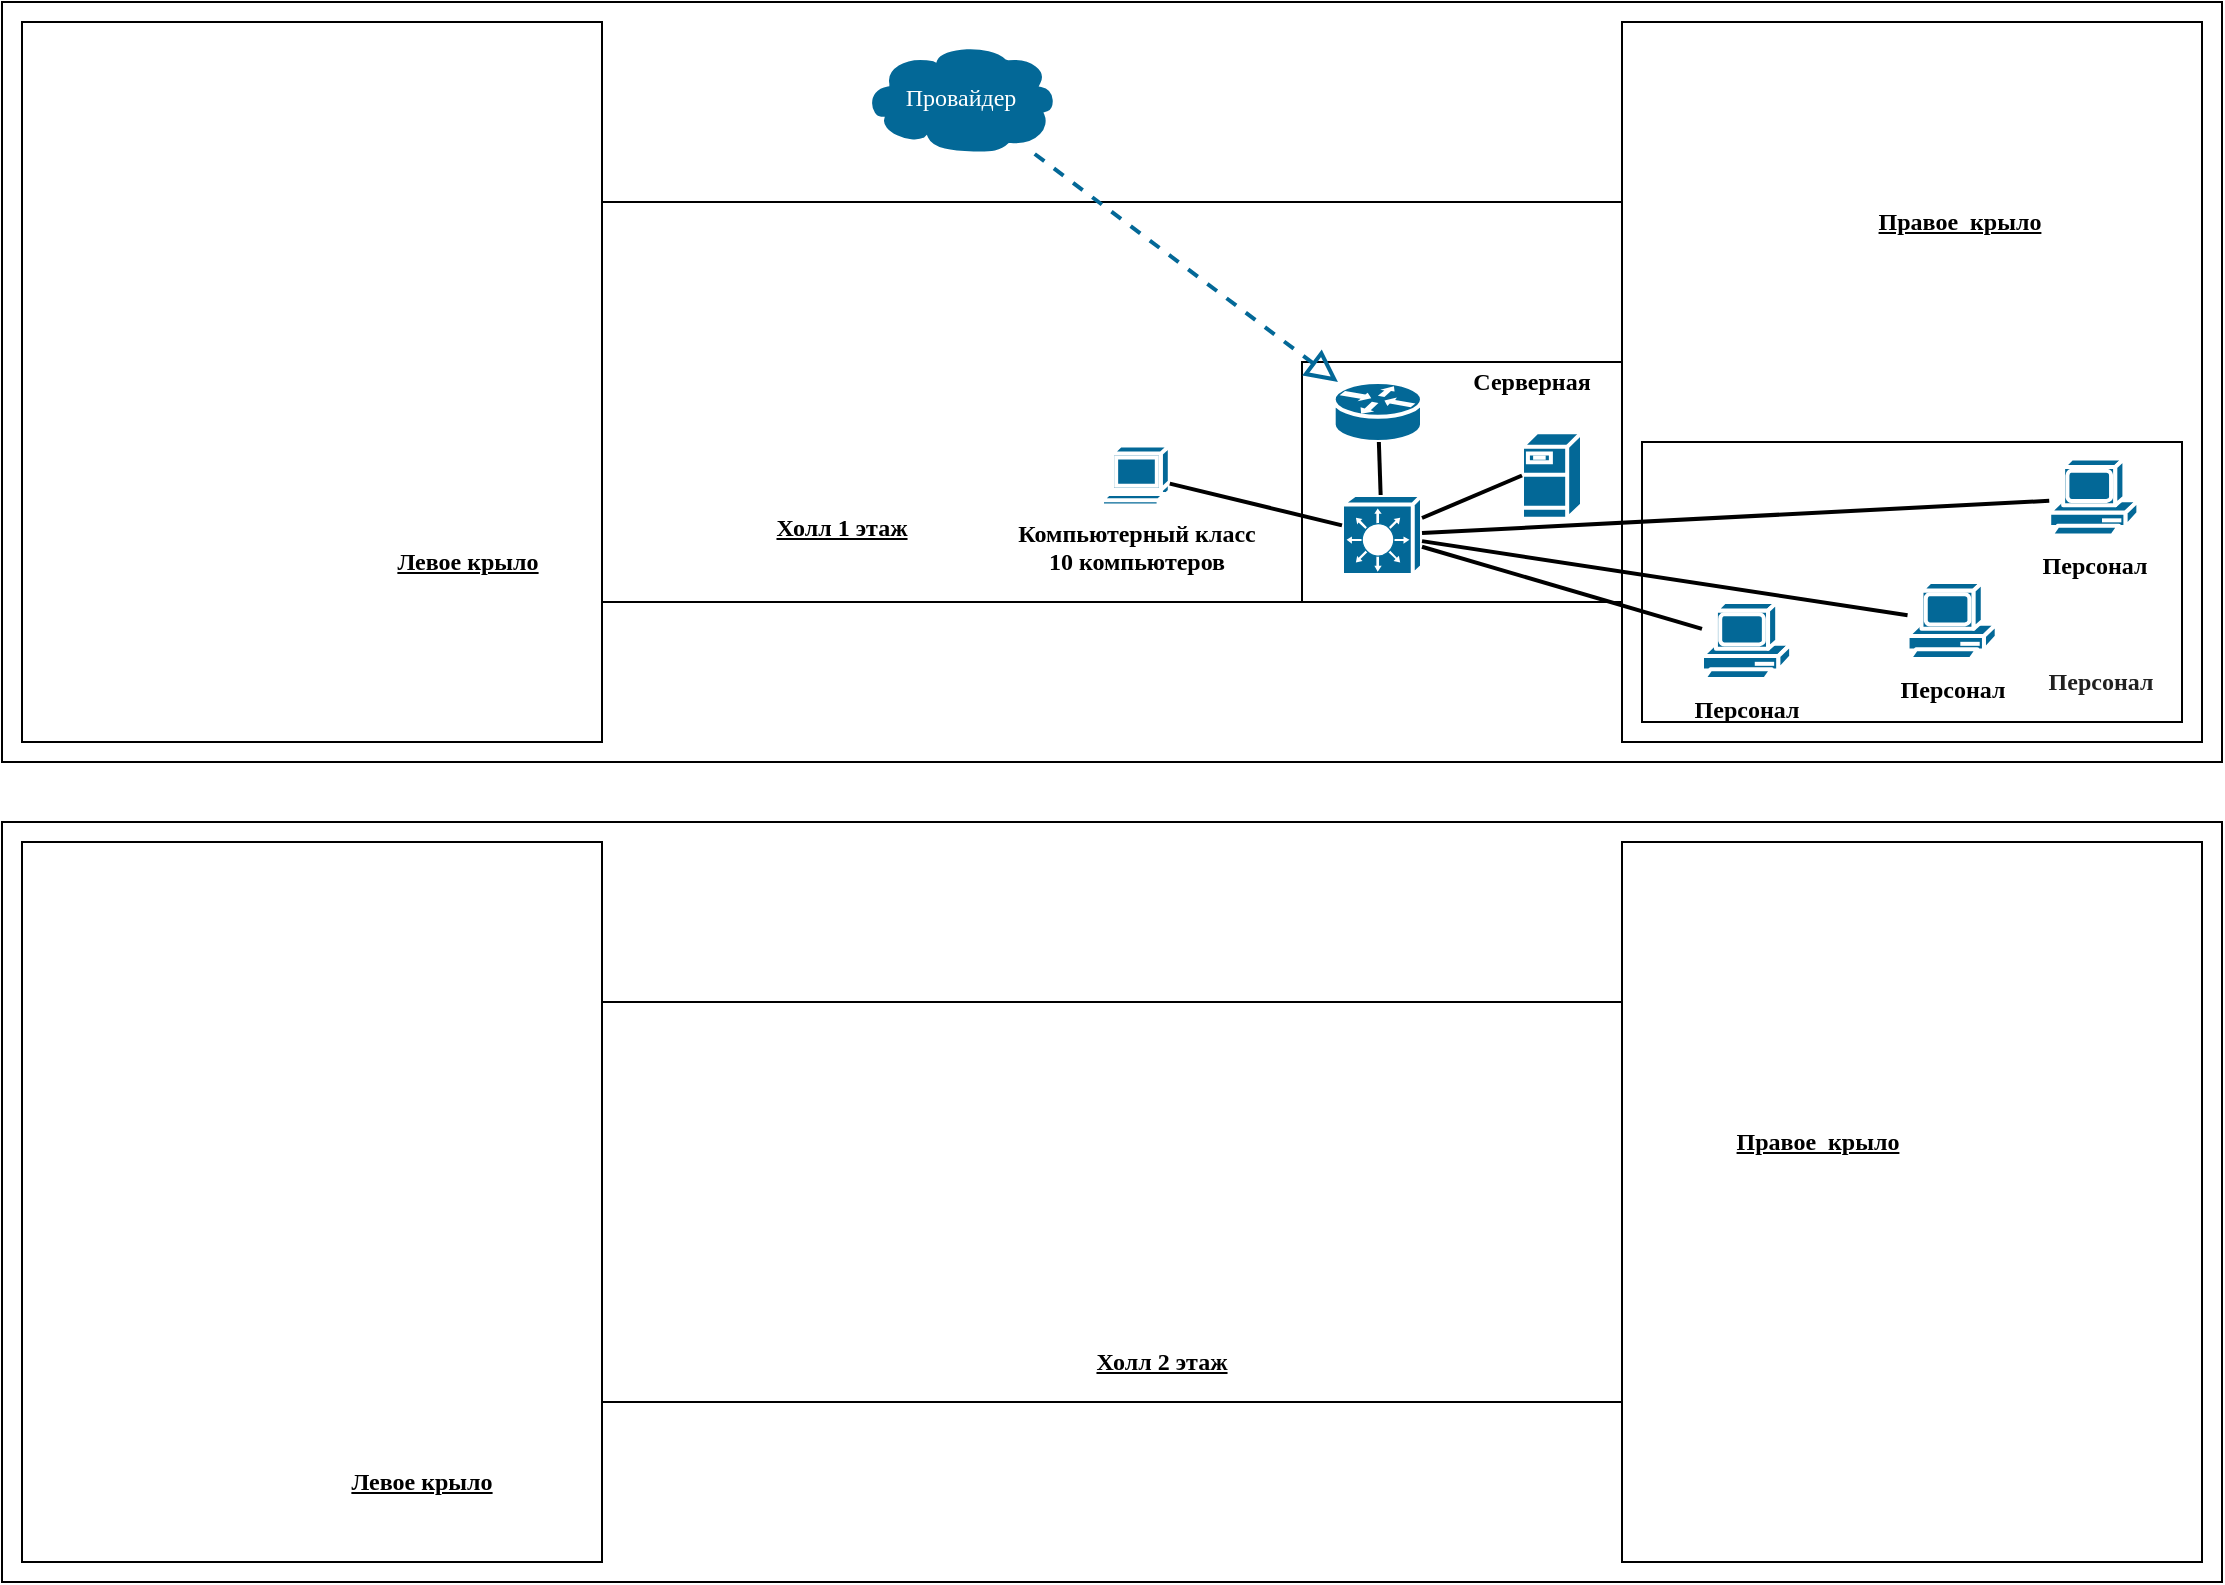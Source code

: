 <mxfile version="14.6.13" type="device" pages="2"><diagram id="LqjaHXL6aa4xbnGDp6gr" name="Интернат"><mxGraphModel dx="868" dy="510" grid="1" gridSize="10" guides="1" tooltips="1" connect="1" arrows="1" fold="1" page="1" pageScale="1" pageWidth="1169" pageHeight="827" math="0" shadow="0"><root><mxCell id="Is8Z59aKMhpJ-nivZzTe-0"/><mxCell id="Is8Z59aKMhpJ-nivZzTe-1" parent="Is8Z59aKMhpJ-nivZzTe-0"/><mxCell id="bdc4Un_0drN4tXjEO2mH-2" value="" style="rounded=0;whiteSpace=wrap;html=1;fillColor=none;" parent="Is8Z59aKMhpJ-nivZzTe-1" vertex="1"><mxGeometry x="30" y="20" width="1110" height="380" as="geometry"/></mxCell><mxCell id="bdc4Un_0drN4tXjEO2mH-3" value="" style="rounded=0;whiteSpace=wrap;html=1;fillColor=none;" parent="Is8Z59aKMhpJ-nivZzTe-1" vertex="1"><mxGeometry x="30" y="430" width="1110" height="380" as="geometry"/></mxCell><mxCell id="bdc4Un_0drN4tXjEO2mH-4" value="" style="rounded=0;whiteSpace=wrap;html=1;fillColor=none;" parent="Is8Z59aKMhpJ-nivZzTe-1" vertex="1"><mxGeometry x="40" y="30" width="290" height="360" as="geometry"/></mxCell><mxCell id="bdc4Un_0drN4tXjEO2mH-5" value="" style="rounded=0;whiteSpace=wrap;html=1;fillColor=none;" parent="Is8Z59aKMhpJ-nivZzTe-1" vertex="1"><mxGeometry x="840" y="30" width="290" height="360" as="geometry"/></mxCell><mxCell id="bdc4Un_0drN4tXjEO2mH-6" value="" style="rounded=0;whiteSpace=wrap;html=1;fillColor=none;" parent="Is8Z59aKMhpJ-nivZzTe-1" vertex="1"><mxGeometry x="330" y="120" width="510" height="200" as="geometry"/></mxCell><mxCell id="bdc4Un_0drN4tXjEO2mH-7" value="" style="rounded=0;whiteSpace=wrap;html=1;fillColor=none;" parent="Is8Z59aKMhpJ-nivZzTe-1" vertex="1"><mxGeometry x="680" y="200" width="160" height="120" as="geometry"/></mxCell><mxCell id="bdc4Un_0drN4tXjEO2mH-10" value="Правое&amp;nbsp; крыло" style="text;html=1;strokeColor=none;fillColor=none;align=center;verticalAlign=middle;whiteSpace=wrap;rounded=0;fontFamily=Times New Roman;fontStyle=5" parent="Is8Z59aKMhpJ-nivZzTe-1" vertex="1"><mxGeometry x="963.61" y="110" width="90" height="40" as="geometry"/></mxCell><mxCell id="bdc4Un_0drN4tXjEO2mH-11" value="" style="rounded=0;whiteSpace=wrap;html=1;fillColor=none;fontFamily=Times New Roman;" parent="Is8Z59aKMhpJ-nivZzTe-1" vertex="1"><mxGeometry x="850" y="240" width="270" height="140" as="geometry"/></mxCell><mxCell id="bdc4Un_0drN4tXjEO2mH-14" value="&lt;span style=&quot;color: rgba(0 , 0 , 0 , 0.87) ; text-align: left ; background-color: rgb(255 , 255 , 255)&quot;&gt;&lt;font style=&quot;font-size: 12px&quot;&gt;Персонал&lt;/font&gt;&lt;/span&gt;" style="text;html=1;strokeColor=none;fillColor=none;align=center;verticalAlign=middle;whiteSpace=wrap;rounded=0;fontFamily=Times New Roman;fontStyle=1" parent="Is8Z59aKMhpJ-nivZzTe-1" vertex="1"><mxGeometry x="1039.11" y="350" width="80.89" height="20" as="geometry"/></mxCell><mxCell id="bdc4Un_0drN4tXjEO2mH-15" value="Серверная" style="text;html=1;strokeColor=none;fillColor=none;align=center;verticalAlign=middle;whiteSpace=wrap;rounded=0;fontFamily=Times New Roman;fontStyle=1" parent="Is8Z59aKMhpJ-nivZzTe-1" vertex="1"><mxGeometry x="750" y="200" width="90" height="20" as="geometry"/></mxCell><mxCell id="bdc4Un_0drN4tXjEO2mH-16" value="" style="shape=mxgraph.cisco.routers.router;html=1;pointerEvents=1;dashed=0;fillColor=#036897;strokeColor=#ffffff;strokeWidth=2;verticalLabelPosition=bottom;verticalAlign=top;align=center;outlineConnect=0;fontFamily=Times New Roman;" parent="Is8Z59aKMhpJ-nivZzTe-1" vertex="1"><mxGeometry x="695.85" y="210" width="44.15" height="30" as="geometry"/></mxCell><mxCell id="bdc4Un_0drN4tXjEO2mH-18" value="" style="shape=mxgraph.cisco.switches.layer_3_switch;html=1;pointerEvents=1;dashed=0;fillColor=#036897;strokeColor=#ffffff;strokeWidth=2;verticalLabelPosition=bottom;verticalAlign=top;align=center;outlineConnect=0;fontFamily=Times New Roman;fontSize=12;fontColor=#000000;" parent="Is8Z59aKMhpJ-nivZzTe-1" vertex="1"><mxGeometry x="700" y="266.52" width="40" height="40" as="geometry"/></mxCell><mxCell id="bdc4Un_0drN4tXjEO2mH-19" value="" style="shape=mxgraph.cisco.servers.fileserver;html=1;pointerEvents=1;dashed=0;fillColor=#036897;strokeColor=#ffffff;strokeWidth=2;verticalLabelPosition=bottom;verticalAlign=top;align=center;outlineConnect=0;fontFamily=Times New Roman;" parent="Is8Z59aKMhpJ-nivZzTe-1" vertex="1"><mxGeometry x="790" y="235.11" width="30" height="43.26" as="geometry"/></mxCell><mxCell id="bdc4Un_0drN4tXjEO2mH-30" value="Холл 1 этаж" style="text;html=1;strokeColor=none;fillColor=none;align=center;verticalAlign=middle;whiteSpace=wrap;rounded=0;fontFamily=Times New Roman;fontStyle=5" parent="Is8Z59aKMhpJ-nivZzTe-1" vertex="1"><mxGeometry x="410" y="263.26" width="80" height="40" as="geometry"/></mxCell><mxCell id="bdc4Un_0drN4tXjEO2mH-38" value="" style="rounded=0;whiteSpace=wrap;html=1;fillColor=none;" parent="Is8Z59aKMhpJ-nivZzTe-1" vertex="1"><mxGeometry x="40" y="440" width="290" height="360" as="geometry"/></mxCell><mxCell id="bdc4Un_0drN4tXjEO2mH-39" value="" style="rounded=0;whiteSpace=wrap;html=1;fillColor=none;" parent="Is8Z59aKMhpJ-nivZzTe-1" vertex="1"><mxGeometry x="840" y="440" width="290" height="360" as="geometry"/></mxCell><mxCell id="bdc4Un_0drN4tXjEO2mH-40" value="" style="rounded=0;whiteSpace=wrap;html=1;fillColor=none;" parent="Is8Z59aKMhpJ-nivZzTe-1" vertex="1"><mxGeometry x="330" y="520" width="510" height="200" as="geometry"/></mxCell><mxCell id="bdc4Un_0drN4tXjEO2mH-47" value="Левое крыло" style="text;html=1;strokeColor=none;fillColor=none;align=center;verticalAlign=middle;whiteSpace=wrap;rounded=0;fontFamily=Times New Roman;fontStyle=5" parent="Is8Z59aKMhpJ-nivZzTe-1" vertex="1"><mxGeometry x="222.78" y="280" width="80" height="40" as="geometry"/></mxCell><mxCell id="bdc4Un_0drN4tXjEO2mH-50" value="Левое крыло" style="text;html=1;strokeColor=none;fillColor=none;align=center;verticalAlign=middle;whiteSpace=wrap;rounded=0;fontFamily=Times New Roman;fontStyle=5" parent="Is8Z59aKMhpJ-nivZzTe-1" vertex="1"><mxGeometry x="200" y="740" width="80" height="40" as="geometry"/></mxCell><mxCell id="bdc4Un_0drN4tXjEO2mH-53" value="Правое&amp;nbsp; крыло" style="text;html=1;strokeColor=none;fillColor=none;align=center;verticalAlign=middle;whiteSpace=wrap;rounded=0;fontFamily=Times New Roman;fontStyle=5" parent="Is8Z59aKMhpJ-nivZzTe-1" vertex="1"><mxGeometry x="892.78" y="570" width="90" height="40" as="geometry"/></mxCell><mxCell id="bdc4Un_0drN4tXjEO2mH-57" value="Холл 2 этаж" style="text;html=1;strokeColor=none;fillColor=none;align=center;verticalAlign=middle;whiteSpace=wrap;rounded=0;fontFamily=Times New Roman;fontStyle=5" parent="Is8Z59aKMhpJ-nivZzTe-1" vertex="1"><mxGeometry x="570" y="680" width="80" height="40" as="geometry"/></mxCell><mxCell id="bdc4Un_0drN4tXjEO2mH-65" value="" style="endArrow=none;html=1;fontFamily=Times New Roman;strokeWidth=2;exitX=0;exitY=0.5;exitDx=0;exitDy=0;exitPerimeter=0;" parent="Is8Z59aKMhpJ-nivZzTe-1" source="bdc4Un_0drN4tXjEO2mH-19" target="bdc4Un_0drN4tXjEO2mH-18" edge="1"><mxGeometry width="50" height="50" relative="1" as="geometry"><mxPoint x="730.617" y="100" as="sourcePoint"/><mxPoint x="728.224" y="220" as="targetPoint"/></mxGeometry></mxCell><mxCell id="bdc4Un_0drN4tXjEO2mH-66" value="" style="endArrow=none;html=1;fontFamily=Times New Roman;strokeWidth=2;" parent="Is8Z59aKMhpJ-nivZzTe-1" source="1QIiraglSL2qhVjxUQnQ-2" target="bdc4Un_0drN4tXjEO2mH-18" edge="1"><mxGeometry width="50" height="50" relative="1" as="geometry"><mxPoint x="930" y="306.82" as="sourcePoint"/><mxPoint x="756.334" y="273.26" as="targetPoint"/></mxGeometry></mxCell><mxCell id="bdc4Un_0drN4tXjEO2mH-74" value="" style="endArrow=none;html=1;fontFamily=Times New Roman;strokeWidth=2;" parent="Is8Z59aKMhpJ-nivZzTe-1" source="bdc4Un_0drN4tXjEO2mH-16" target="bdc4Un_0drN4tXjEO2mH-18" edge="1"><mxGeometry width="50" height="50" relative="1" as="geometry"><mxPoint x="730.617" y="100" as="sourcePoint"/><mxPoint x="728.224" y="220" as="targetPoint"/></mxGeometry></mxCell><mxCell id="-LJ75SJkS8NxX4dneEUA-0" value="Компьютерный класс&lt;br&gt;10 компьютеров" style="shape=mxgraph.cisco.computers_and_peripherals.terminal;html=1;pointerEvents=1;dashed=0;fillColor=#036897;strokeColor=#ffffff;strokeWidth=2;verticalLabelPosition=bottom;verticalAlign=top;align=center;outlineConnect=0;fontFamily=Times New Roman;fontStyle=1" parent="Is8Z59aKMhpJ-nivZzTe-1" vertex="1"><mxGeometry x="580" y="241.74" width="33.89" height="30" as="geometry"/></mxCell><mxCell id="1QIiraglSL2qhVjxUQnQ-0" value="&lt;b&gt;Персонал&lt;br&gt;&lt;/b&gt;" style="shape=mxgraph.cisco.computers_and_peripherals.pc;html=1;pointerEvents=1;dashed=0;fillColor=#036897;strokeColor=#ffffff;strokeWidth=2;verticalLabelPosition=bottom;verticalAlign=top;align=center;outlineConnect=0;fontFamily=Times New Roman;fontStyle=1" parent="Is8Z59aKMhpJ-nivZzTe-1" vertex="1"><mxGeometry x="1053.61" y="248.26" width="44.57" height="40" as="geometry"/></mxCell><mxCell id="1QIiraglSL2qhVjxUQnQ-1" value="&lt;b&gt;Персонал&lt;br&gt;&lt;/b&gt;" style="shape=mxgraph.cisco.computers_and_peripherals.pc;html=1;pointerEvents=1;dashed=0;fillColor=#036897;strokeColor=#ffffff;strokeWidth=2;verticalLabelPosition=bottom;verticalAlign=top;align=center;outlineConnect=0;fontFamily=Times New Roman;fontStyle=1" parent="Is8Z59aKMhpJ-nivZzTe-1" vertex="1"><mxGeometry x="982.78" y="310" width="44.57" height="40" as="geometry"/></mxCell><mxCell id="1QIiraglSL2qhVjxUQnQ-2" value="&lt;b&gt;Персонал&lt;br&gt;&lt;/b&gt;" style="shape=mxgraph.cisco.computers_and_peripherals.pc;html=1;pointerEvents=1;dashed=0;fillColor=#036897;strokeColor=#ffffff;strokeWidth=2;verticalLabelPosition=bottom;verticalAlign=top;align=center;outlineConnect=0;fontFamily=Times New Roman;fontStyle=1" parent="Is8Z59aKMhpJ-nivZzTe-1" vertex="1"><mxGeometry x="880" y="320" width="44.57" height="40" as="geometry"/></mxCell><mxCell id="1QIiraglSL2qhVjxUQnQ-3" value="" style="endArrow=none;html=1;fontFamily=Times New Roman;strokeWidth=2;" parent="Is8Z59aKMhpJ-nivZzTe-1" source="1QIiraglSL2qhVjxUQnQ-0" target="bdc4Un_0drN4tXjEO2mH-18" edge="1"><mxGeometry width="50" height="50" relative="1" as="geometry"><mxPoint x="940" y="285.76" as="sourcePoint"/><mxPoint x="756.35" y="285.76" as="targetPoint"/></mxGeometry></mxCell><mxCell id="1QIiraglSL2qhVjxUQnQ-4" value="" style="endArrow=none;html=1;fontFamily=Times New Roman;strokeWidth=2;" parent="Is8Z59aKMhpJ-nivZzTe-1" source="1QIiraglSL2qhVjxUQnQ-1" target="bdc4Un_0drN4tXjEO2mH-18" edge="1"><mxGeometry width="50" height="50" relative="1" as="geometry"><mxPoint x="1063.61" y="278.731" as="sourcePoint"/><mxPoint x="756.35" y="285.226" as="targetPoint"/></mxGeometry></mxCell><mxCell id="1QIiraglSL2qhVjxUQnQ-5" value="" style="endArrow=none;html=1;fontFamily=Times New Roman;strokeWidth=2;" parent="Is8Z59aKMhpJ-nivZzTe-1" source="-LJ75SJkS8NxX4dneEUA-0" target="bdc4Un_0drN4tXjEO2mH-18" edge="1"><mxGeometry width="50" height="50" relative="1" as="geometry"><mxPoint x="727.268" y="250" as="sourcePoint"/><mxPoint x="725.297" y="295" as="targetPoint"/></mxGeometry></mxCell><mxCell id="9_dkjDcGdS8k3lAQlsuO-1" style="rounded=0;orthogonalLoop=1;jettySize=auto;html=1;fontFamily=Times New Roman;strokeWidth=2;endArrow=block;endFill=0;strokeColor=#036897;dashed=1;endSize=11;startSize=0;" edge="1" parent="Is8Z59aKMhpJ-nivZzTe-1" source="9_dkjDcGdS8k3lAQlsuO-0" target="bdc4Un_0drN4tXjEO2mH-16"><mxGeometry relative="1" as="geometry"/></mxCell><mxCell id="9_dkjDcGdS8k3lAQlsuO-0" value="&lt;font color=&quot;#ffffff&quot;&gt;Провайдер&lt;/font&gt;" style="shape=mxgraph.cisco.storage.cloud;html=1;pointerEvents=1;dashed=0;strokeColor=#ffffff;strokeWidth=2;verticalLabelPosition=middle;verticalAlign=middle;align=center;outlineConnect=0;fontFamily=Times New Roman;labelPosition=center;fillColor=#036897;" vertex="1" parent="Is8Z59aKMhpJ-nivZzTe-1"><mxGeometry x="460" y="40" width="98.26" height="56" as="geometry"/></mxCell></root></mxGraphModel></diagram><diagram id="xiRMgiBlpabkoE2yy0uz" name="Лицей"><mxGraphModel dx="2616" dy="850" grid="1" gridSize="10" guides="1" tooltips="1" connect="1" arrows="1" fold="1" page="1" pageScale="1" pageWidth="1169" pageHeight="827" math="0" shadow="0"><root><mxCell id="G61r_y_ouvh0m2m-XzWN-0"/><mxCell id="G61r_y_ouvh0m2m-XzWN-1" parent="G61r_y_ouvh0m2m-XzWN-0"/><mxCell id="Gmikg3hRUCdKKjqS-xnS-69" value="" style="rounded=0;whiteSpace=wrap;html=1;fillColor=none;fontFamily=Times New Roman;" parent="G61r_y_ouvh0m2m-XzWN-1" vertex="1"><mxGeometry x="-180" y="880" width="799" height="400" as="geometry"/></mxCell><mxCell id="Gmikg3hRUCdKKjqS-xnS-67" value="" style="rounded=0;whiteSpace=wrap;html=1;fillColor=none;fontFamily=Times New Roman;" parent="G61r_y_ouvh0m2m-XzWN-1" vertex="1"><mxGeometry x="-180" y="480" width="799" height="400" as="geometry"/></mxCell><mxCell id="Gmikg3hRUCdKKjqS-xnS-68" value="" style="rounded=0;whiteSpace=wrap;html=1;fillColor=none;fontFamily=Times New Roman;" parent="G61r_y_ouvh0m2m-XzWN-1" vertex="1"><mxGeometry x="-180" y="90" width="799" height="390" as="geometry"/></mxCell><mxCell id="Gmikg3hRUCdKKjqS-xnS-59" value="" style="rounded=0;whiteSpace=wrap;html=1;fillColor=none;fontFamily=Times New Roman;" parent="G61r_y_ouvh0m2m-XzWN-1" vertex="1"><mxGeometry x="-970" y="90" width="790" height="390" as="geometry"/></mxCell><mxCell id="Gmikg3hRUCdKKjqS-xnS-62" value="" style="rounded=0;whiteSpace=wrap;html=1;fillColor=none;fontFamily=Times New Roman;" parent="G61r_y_ouvh0m2m-XzWN-1" vertex="1"><mxGeometry x="-970" y="480" width="790" height="400" as="geometry"/></mxCell><mxCell id="-D1w00GlHV7-R0iMOZ0R-12" value="" style="rounded=0;whiteSpace=wrap;html=1;fillColor=none;fontFamily=Times New Roman;" parent="G61r_y_ouvh0m2m-XzWN-1" vertex="1"><mxGeometry x="-970" y="880" width="790" height="400" as="geometry"/></mxCell><mxCell id="7Kx2Ixrl40Wx1B75U1ST-9" value="" style="rounded=0;whiteSpace=wrap;html=1;fillColor=none;fontFamily=Times New Roman;" parent="G61r_y_ouvh0m2m-XzWN-1" vertex="1"><mxGeometry x="60" y="480" width="130" height="80" as="geometry"/></mxCell><mxCell id="7Kx2Ixrl40Wx1B75U1ST-8" value="" style="rounded=0;whiteSpace=wrap;html=1;fillColor=none;fontFamily=Times New Roman;" parent="G61r_y_ouvh0m2m-XzWN-1" vertex="1"><mxGeometry x="100" y="880" width="132.64" height="80" as="geometry"/></mxCell><mxCell id="7Kx2Ixrl40Wx1B75U1ST-7" value="" style="rounded=0;whiteSpace=wrap;html=1;fillColor=none;fontFamily=Times New Roman;" parent="G61r_y_ouvh0m2m-XzWN-1" vertex="1"><mxGeometry x="-859.51" y="90" width="279.51" height="150" as="geometry"/></mxCell><mxCell id="7Kx2Ixrl40Wx1B75U1ST-6" value="" style="rounded=0;whiteSpace=wrap;html=1;fillColor=none;fontFamily=Times New Roman;" parent="G61r_y_ouvh0m2m-XzWN-1" vertex="1"><mxGeometry x="-510" y="770" width="130" height="110" as="geometry"/></mxCell><mxCell id="7Kx2Ixrl40Wx1B75U1ST-3" value="" style="rounded=0;whiteSpace=wrap;html=1;fillColor=none;fontFamily=Times New Roman;" parent="G61r_y_ouvh0m2m-XzWN-1" vertex="1"><mxGeometry x="100" y="90" width="200" height="150" as="geometry"/></mxCell><mxCell id="BtPqNWyvlhBt9oPhCNjx-66" value="" style="rounded=0;whiteSpace=wrap;html=1;fillColor=none;fontFamily=Times New Roman;" parent="G61r_y_ouvh0m2m-XzWN-1" vertex="1"><mxGeometry x="-550" y="1160" width="370" height="120" as="geometry"/></mxCell><mxCell id="-D1w00GlHV7-R0iMOZ0R-18" value="Директорская" style="shape=mxgraph.cisco.computers_and_peripherals.pc;html=1;pointerEvents=1;dashed=0;fillColor=#036897;strokeColor=#ffffff;strokeWidth=2;verticalLabelPosition=bottom;verticalAlign=top;align=center;outlineConnect=0;fontFamily=Times New Roman;fontStyle=1" parent="G61r_y_ouvh0m2m-XzWN-1" vertex="1"><mxGeometry x="-368.41" y="120" width="44.57" height="40" as="geometry"/></mxCell><mxCell id="-D1w00GlHV7-R0iMOZ0R-19" value="Приёмная" style="shape=mxgraph.cisco.computers_and_peripherals.pc;html=1;pointerEvents=1;dashed=0;fillColor=#036897;strokeColor=#ffffff;strokeWidth=2;verticalLabelPosition=bottom;verticalAlign=top;align=center;outlineConnect=0;fontFamily=Times New Roman;fontStyle=1" parent="G61r_y_ouvh0m2m-XzWN-1" vertex="1"><mxGeometry x="-510" y="150" width="44.57" height="40" as="geometry"/></mxCell><mxCell id="-D1w00GlHV7-R0iMOZ0R-20" value="Администрация" style="shape=mxgraph.cisco.computers_and_peripherals.pc;html=1;pointerEvents=1;dashed=0;fillColor=#036897;strokeColor=#ffffff;strokeWidth=2;verticalLabelPosition=bottom;verticalAlign=top;align=center;outlineConnect=0;fontFamily=Times New Roman;fontStyle=1" parent="G61r_y_ouvh0m2m-XzWN-1" vertex="1"><mxGeometry x="-825.43" y="160" width="44.57" height="40" as="geometry"/></mxCell><mxCell id="-D1w00GlHV7-R0iMOZ0R-21" value="Администрация" style="shape=mxgraph.cisco.computers_and_peripherals.pc;html=1;pointerEvents=1;dashed=0;fillColor=#036897;strokeColor=#ffffff;strokeWidth=2;verticalLabelPosition=bottom;verticalAlign=top;align=center;outlineConnect=0;fontFamily=Times New Roman;fontStyle=1" parent="G61r_y_ouvh0m2m-XzWN-1" vertex="1"><mxGeometry x="-650.86" y="145" width="44.57" height="40" as="geometry"/></mxCell><mxCell id="-D1w00GlHV7-R0iMOZ0R-22" value="Бухгалтерия" style="shape=mxgraph.cisco.computers_and_peripherals.pc;html=1;pointerEvents=1;dashed=0;fillColor=#036897;strokeColor=#ffffff;strokeWidth=2;verticalLabelPosition=bottom;verticalAlign=top;align=center;outlineConnect=0;fontFamily=Times New Roman;fontStyle=1" parent="G61r_y_ouvh0m2m-XzWN-1" vertex="1"><mxGeometry x="-940" y="110" width="44.57" height="40" as="geometry"/></mxCell><mxCell id="-D1w00GlHV7-R0iMOZ0R-23" value="Библиотека" style="shape=mxgraph.cisco.computers_and_peripherals.pc;html=1;pointerEvents=1;dashed=0;fillColor=#036897;strokeColor=#ffffff;strokeWidth=2;verticalLabelPosition=bottom;verticalAlign=top;align=center;outlineConnect=0;fontFamily=Times New Roman;fontStyle=1" parent="G61r_y_ouvh0m2m-XzWN-1" vertex="1"><mxGeometry x="-924.57" y="270" width="44.57" height="40" as="geometry"/></mxCell><mxCell id="BtPqNWyvlhBt9oPhCNjx-0" value="Учительская&lt;span style=&quot;color: rgba(0 , 0 , 0 , 0) ; font-family: monospace ; font-size: 0px ; font-weight: 400&quot;&gt;%3CmxGraphModel%3E%3Croot%3E%3CmxCell%20id%3D%220%22%2F%3E%3CmxCell%20id%3D%221%22%20parent%3D%220%22%2F%3E%3CmxCell%20id%3D%222%22%20value%3D%22%D0%98%D0%A2%20%D0%BE%D1%82%D0%B4%D0%B5%D0%BB%22%20style%3D%22shape%3Dmxgraph.cisco.computers_and_peripherals.pc%3Bhtml%3D1%3BpointerEvents%3D1%3Bdashed%3D0%3BfillColor%3D%23036897%3BstrokeColor%3D%23ffffff%3BstrokeWidth%3D2%3BverticalLabelPosition%3Dbottom%3BverticalAlign%3Dtop%3Balign%3Dcenter%3BoutlineConnect%3D0%3BfontFamily%3DTimes%20New%20Roman%3BfontStyle%3D1%22%20vertex%3D%221%22%20parent%3D%221%22%3E%3CmxGeometry%20x%3D%22440%22%20y%3D%22570%22%20width%3D%2244.57%22%20height%3D%2240%22%20as%3D%22geometry%22%2F%3E%3C%2FmxCell%3E%3C%2Froot%3E%3C%2FmxGraphModel%3E&lt;/span&gt;" style="shape=mxgraph.cisco.computers_and_peripherals.pc;html=1;pointerEvents=1;dashed=0;fillColor=#036897;strokeColor=#ffffff;strokeWidth=2;verticalLabelPosition=bottom;verticalAlign=top;align=center;outlineConnect=0;fontFamily=Times New Roman;fontStyle=1" parent="G61r_y_ouvh0m2m-XzWN-1" vertex="1"><mxGeometry x="-492.12" y="810" width="44.57" height="40" as="geometry"/></mxCell><mxCell id="BtPqNWyvlhBt9oPhCNjx-13" value="Компьютерный класс&lt;br&gt;10 компьютеров" style="shape=mxgraph.cisco.computers_and_peripherals.terminal;html=1;pointerEvents=1;dashed=0;fillColor=#036897;strokeColor=#ffffff;strokeWidth=2;verticalLabelPosition=bottom;verticalAlign=top;align=center;outlineConnect=0;fontFamily=Times New Roman;fontStyle=1" parent="G61r_y_ouvh0m2m-XzWN-1" vertex="1"><mxGeometry x="-442.64" y="1210" width="33.89" height="30" as="geometry"/></mxCell><mxCell id="BtPqNWyvlhBt9oPhCNjx-14" value="" style="shape=mxgraph.cisco.switches.workgroup_switch;html=1;pointerEvents=1;dashed=0;fillColor=#036897;strokeColor=#ffffff;strokeWidth=2;verticalLabelPosition=bottom;verticalAlign=top;align=center;outlineConnect=0;fontFamily=Times New Roman;" parent="G61r_y_ouvh0m2m-XzWN-1" vertex="1"><mxGeometry x="-389.6" y="1175" width="40.4" height="20" as="geometry"/></mxCell><mxCell id="BtPqNWyvlhBt9oPhCNjx-15" value="" style="shape=mxgraph.cisco.servers.fileserver;html=1;pointerEvents=1;dashed=0;fillColor=#036897;strokeColor=#ffffff;strokeWidth=2;verticalLabelPosition=bottom;verticalAlign=top;align=center;outlineConnect=0;fontFamily=Times New Roman;" parent="G61r_y_ouvh0m2m-XzWN-1" vertex="1"><mxGeometry x="-535.45" y="1230" width="27.74" height="40" as="geometry"/></mxCell><mxCell id="BtPqNWyvlhBt9oPhCNjx-17" value="Медицинский&lt;br&gt;блок" style="shape=mxgraph.cisco.computers_and_peripherals.pc;html=1;pointerEvents=1;dashed=0;fillColor=#036897;strokeColor=#ffffff;strokeWidth=2;verticalLabelPosition=bottom;verticalAlign=top;align=center;outlineConnect=0;fontFamily=Times New Roman;fontStyle=1" parent="G61r_y_ouvh0m2m-XzWN-1" vertex="1"><mxGeometry x="345.91" y="560" width="44.57" height="40" as="geometry"/></mxCell><mxCell id="BtPqNWyvlhBt9oPhCNjx-20" value="" style="shape=mxgraph.cisco.switches.workgroup_switch;html=1;pointerEvents=1;dashed=0;fillColor=#036897;strokeColor=#ffffff;strokeWidth=2;verticalLabelPosition=bottom;verticalAlign=top;align=center;outlineConnect=0;fontFamily=Times New Roman;" parent="G61r_y_ouvh0m2m-XzWN-1" vertex="1"><mxGeometry x="-821.26" y="95" width="40.4" height="20" as="geometry"/></mxCell><mxCell id="BtPqNWyvlhBt9oPhCNjx-27" value="" style="shape=mxgraph.cisco.switches.workgroup_switch;html=1;pointerEvents=1;dashed=0;fillColor=#036897;strokeColor=#ffffff;strokeWidth=2;verticalLabelPosition=bottom;verticalAlign=top;align=center;outlineConnect=0;fontFamily=Times New Roman;" parent="G61r_y_ouvh0m2m-XzWN-1" vertex="1"><mxGeometry x="-424.07" y="780" width="40.4" height="20" as="geometry"/></mxCell><mxCell id="BtPqNWyvlhBt9oPhCNjx-41" value="" style="shape=mxgraph.cisco.switches.workgroup_switch;html=1;pointerEvents=1;dashed=0;fillColor=#036897;strokeColor=#ffffff;strokeWidth=2;verticalLabelPosition=bottom;verticalAlign=top;align=center;outlineConnect=0;fontFamily=Times New Roman;" parent="G61r_y_ouvh0m2m-XzWN-1" vertex="1"><mxGeometry x="165.23" y="920" width="40.4" height="20" as="geometry"/></mxCell><mxCell id="BtPqNWyvlhBt9oPhCNjx-48" value="" style="shape=mxgraph.cisco.switches.workgroup_switch;html=1;pointerEvents=1;dashed=0;fillColor=#036897;strokeColor=#ffffff;strokeWidth=2;verticalLabelPosition=bottom;verticalAlign=top;align=center;outlineConnect=0;fontFamily=Times New Roman;" parent="G61r_y_ouvh0m2m-XzWN-1" vertex="1"><mxGeometry x="124.83" y="520" width="40.4" height="20" as="geometry"/></mxCell><mxCell id="BtPqNWyvlhBt9oPhCNjx-55" value="" style="shape=mxgraph.cisco.switches.workgroup_switch;html=1;pointerEvents=1;dashed=0;fillColor=#036897;strokeColor=#ffffff;strokeWidth=2;verticalLabelPosition=bottom;verticalAlign=top;align=center;outlineConnect=0;fontFamily=Times New Roman;" parent="G61r_y_ouvh0m2m-XzWN-1" vertex="1"><mxGeometry x="120.0" y="130" width="40.4" height="20" as="geometry"/></mxCell><mxCell id="BtPqNWyvlhBt9oPhCNjx-62" value="Администрация" style="shape=mxgraph.cisco.computers_and_peripherals.pc;html=1;pointerEvents=1;dashed=0;fillColor=#036897;strokeColor=#ffffff;strokeWidth=2;verticalLabelPosition=bottom;verticalAlign=top;align=center;outlineConnect=0;fontFamily=Times New Roman;fontStyle=1" parent="G61r_y_ouvh0m2m-XzWN-1" vertex="1"><mxGeometry x="-940" y="900" width="44.57" height="40" as="geometry"/></mxCell><mxCell id="BtPqNWyvlhBt9oPhCNjx-63" value="Администрация" style="shape=mxgraph.cisco.computers_and_peripherals.pc;html=1;pointerEvents=1;dashed=0;fillColor=#036897;strokeColor=#ffffff;strokeWidth=2;verticalLabelPosition=bottom;verticalAlign=top;align=center;outlineConnect=0;fontFamily=Times New Roman;fontStyle=1" parent="G61r_y_ouvh0m2m-XzWN-1" vertex="1"><mxGeometry x="-784.57" y="900" width="44.57" height="40" as="geometry"/></mxCell><mxCell id="BtPqNWyvlhBt9oPhCNjx-64" value="Администрация" style="shape=mxgraph.cisco.computers_and_peripherals.pc;html=1;pointerEvents=1;dashed=0;fillColor=#036897;strokeColor=#ffffff;strokeWidth=2;verticalLabelPosition=bottom;verticalAlign=top;align=center;outlineConnect=0;fontFamily=Times New Roman;fontStyle=1" parent="G61r_y_ouvh0m2m-XzWN-1" vertex="1"><mxGeometry x="-875.47" y="960" width="44.57" height="40" as="geometry"/></mxCell><mxCell id="BtPqNWyvlhBt9oPhCNjx-65" value="Администрация" style="shape=mxgraph.cisco.computers_and_peripherals.pc;html=1;pointerEvents=1;dashed=0;fillColor=#036897;strokeColor=#ffffff;strokeWidth=2;verticalLabelPosition=bottom;verticalAlign=top;align=center;outlineConnect=0;fontFamily=Times New Roman;fontStyle=1" parent="G61r_y_ouvh0m2m-XzWN-1" vertex="1"><mxGeometry x="-944.58" y="1020" width="44.57" height="40" as="geometry"/></mxCell><mxCell id="BtPqNWyvlhBt9oPhCNjx-67" value="" style="rounded=0;whiteSpace=wrap;html=1;fillColor=none;fontFamily=Times New Roman;" parent="G61r_y_ouvh0m2m-XzWN-1" vertex="1"><mxGeometry x="-520" y="880" width="170" height="130" as="geometry"/></mxCell><mxCell id="BtPqNWyvlhBt9oPhCNjx-69" value="" style="shape=mxgraph.cisco.routers.router;html=1;pointerEvents=1;dashed=0;fillColor=#036897;strokeColor=#ffffff;strokeWidth=2;verticalLabelPosition=bottom;verticalAlign=top;align=center;outlineConnect=0;fontFamily=Times New Roman;" parent="G61r_y_ouvh0m2m-XzWN-1" vertex="1"><mxGeometry x="-510" y="886.5" width="40" height="27" as="geometry"/></mxCell><mxCell id="BtPqNWyvlhBt9oPhCNjx-70" value="" style="shape=mxgraph.cisco.switches.layer_3_switch;html=1;pointerEvents=1;dashed=0;fillColor=#036897;strokeColor=#ffffff;strokeWidth=2;verticalLabelPosition=bottom;verticalAlign=top;align=center;outlineConnect=0;fontFamily=Times New Roman;fontSize=12;fontColor=#000000;" parent="G61r_y_ouvh0m2m-XzWN-1" vertex="1"><mxGeometry x="-449.13" y="930" width="35" height="35" as="geometry"/></mxCell><mxCell id="BtPqNWyvlhBt9oPhCNjx-71" value="" style="shape=mxgraph.cisco.servers.fileserver;html=1;pointerEvents=1;dashed=0;fillColor=#036897;strokeColor=#ffffff;strokeWidth=2;verticalLabelPosition=bottom;verticalAlign=top;align=center;outlineConnect=0;fontFamily=Times New Roman;" parent="G61r_y_ouvh0m2m-XzWN-1" vertex="1"><mxGeometry x="-380" y="940" width="27.74" height="40" as="geometry"/></mxCell><mxCell id="BtPqNWyvlhBt9oPhCNjx-73" value="ИТ отдел" style="shape=mxgraph.cisco.computers_and_peripherals.pc;html=1;pointerEvents=1;dashed=0;fillColor=#036897;strokeColor=#ffffff;strokeWidth=2;verticalLabelPosition=bottom;verticalAlign=top;align=center;outlineConnect=0;fontFamily=Times New Roman;fontStyle=1" parent="G61r_y_ouvh0m2m-XzWN-1" vertex="1"><mxGeometry x="-575.43" y="885" width="44.57" height="40" as="geometry"/></mxCell><mxCell id="7Kx2Ixrl40Wx1B75U1ST-2" value="Компьютерный класс&lt;br&gt;10 компьютеров" style="shape=mxgraph.cisco.computers_and_peripherals.terminal;html=1;pointerEvents=1;dashed=0;fillColor=#036897;strokeColor=#ffffff;strokeWidth=2;verticalLabelPosition=bottom;verticalAlign=top;align=center;outlineConnect=0;fontFamily=Times New Roman;fontStyle=1" parent="G61r_y_ouvh0m2m-XzWN-1" vertex="1"><mxGeometry x="216.31" y="95" width="33.89" height="30" as="geometry"/></mxCell><mxCell id="7Kx2Ixrl40Wx1B75U1ST-5" value="Лаборатория Физики" style="text;html=1;strokeColor=none;fillColor=none;align=center;verticalAlign=middle;whiteSpace=wrap;rounded=0;fontFamily=Times New Roman;fontStyle=1" parent="G61r_y_ouvh0m2m-XzWN-1" vertex="1"><mxGeometry x="80" y="490" width="40" height="20" as="geometry"/></mxCell><mxCell id="7Kx2Ixrl40Wx1B75U1ST-10" value="" style="shape=mxgraph.cisco.switches.workgroup_switch;html=1;pointerEvents=1;dashed=0;fillColor=#036897;strokeColor=#ffffff;strokeWidth=2;verticalLabelPosition=bottom;verticalAlign=top;align=center;outlineConnect=0;fontFamily=Times New Roman;" parent="G61r_y_ouvh0m2m-XzWN-1" vertex="1"><mxGeometry x="-430" y="980" width="40.4" height="20" as="geometry"/></mxCell><mxCell id="7Kx2Ixrl40Wx1B75U1ST-12" value="" style="endArrow=none;html=1;strokeWidth=2;fontFamily=Times New Roman;" parent="G61r_y_ouvh0m2m-XzWN-1" source="BtPqNWyvlhBt9oPhCNjx-70" target="BtPqNWyvlhBt9oPhCNjx-69" edge="1"><mxGeometry width="50" height="50" relative="1" as="geometry"><mxPoint x="-670" y="985" as="sourcePoint"/><mxPoint x="-620" y="935" as="targetPoint"/></mxGeometry></mxCell><mxCell id="7Kx2Ixrl40Wx1B75U1ST-13" value="" style="endArrow=none;html=1;strokeWidth=2;fontFamily=Times New Roman;" parent="G61r_y_ouvh0m2m-XzWN-1" source="BtPqNWyvlhBt9oPhCNjx-70" target="BtPqNWyvlhBt9oPhCNjx-71" edge="1"><mxGeometry width="50" height="50" relative="1" as="geometry"><mxPoint x="-478.29" y="995" as="sourcePoint"/><mxPoint x="-428.29" y="945" as="targetPoint"/></mxGeometry></mxCell><mxCell id="7Kx2Ixrl40Wx1B75U1ST-14" value="" style="endArrow=none;html=1;strokeWidth=2;fontFamily=Times New Roman;" parent="G61r_y_ouvh0m2m-XzWN-1" source="7Kx2Ixrl40Wx1B75U1ST-10" target="BtPqNWyvlhBt9oPhCNjx-70" edge="1"><mxGeometry width="50" height="50" relative="1" as="geometry"><mxPoint x="-546.51" y="980" as="sourcePoint"/><mxPoint x="-496.51" y="930" as="targetPoint"/></mxGeometry></mxCell><mxCell id="7Kx2Ixrl40Wx1B75U1ST-21" value="" style="endArrow=none;html=1;strokeWidth=2;fontFamily=Times New Roman;" parent="G61r_y_ouvh0m2m-XzWN-1" source="BtPqNWyvlhBt9oPhCNjx-70" target="BtPqNWyvlhBt9oPhCNjx-14" edge="1"><mxGeometry width="50" height="50" relative="1" as="geometry"><mxPoint x="-400" y="720" as="sourcePoint"/><mxPoint x="-350" y="670" as="targetPoint"/></mxGeometry></mxCell><mxCell id="7Kx2Ixrl40Wx1B75U1ST-22" value="" style="endArrow=none;html=1;strokeWidth=2;fontFamily=Times New Roman;" parent="G61r_y_ouvh0m2m-XzWN-1" source="-D1w00GlHV7-R0iMOZ0R-22" target="BtPqNWyvlhBt9oPhCNjx-20" edge="1"><mxGeometry width="50" height="50" relative="1" as="geometry"><mxPoint x="-750" y="180" as="sourcePoint"/><mxPoint x="-700" y="130" as="targetPoint"/></mxGeometry></mxCell><mxCell id="7Kx2Ixrl40Wx1B75U1ST-23" value="" style="endArrow=none;html=1;strokeWidth=2;fontFamily=Times New Roman;" parent="G61r_y_ouvh0m2m-XzWN-1" source="-D1w00GlHV7-R0iMOZ0R-23" target="BtPqNWyvlhBt9oPhCNjx-20" edge="1"><mxGeometry width="50" height="50" relative="1" as="geometry"><mxPoint x="-750" y="180" as="sourcePoint"/><mxPoint x="-700" y="130" as="targetPoint"/></mxGeometry></mxCell><mxCell id="7Kx2Ixrl40Wx1B75U1ST-24" value="" style="endArrow=none;html=1;strokeWidth=2;fontFamily=Times New Roman;" parent="G61r_y_ouvh0m2m-XzWN-1" source="BtPqNWyvlhBt9oPhCNjx-20" target="-D1w00GlHV7-R0iMOZ0R-20" edge="1"><mxGeometry width="50" height="50" relative="1" as="geometry"><mxPoint x="-750" y="180" as="sourcePoint"/><mxPoint x="-700" y="130" as="targetPoint"/></mxGeometry></mxCell><mxCell id="7Kx2Ixrl40Wx1B75U1ST-25" value="" style="endArrow=none;html=1;strokeWidth=2;fontFamily=Times New Roman;" parent="G61r_y_ouvh0m2m-XzWN-1" source="BtPqNWyvlhBt9oPhCNjx-20" target="-D1w00GlHV7-R0iMOZ0R-21" edge="1"><mxGeometry width="50" height="50" relative="1" as="geometry"><mxPoint x="-750" y="180" as="sourcePoint"/><mxPoint x="-700" y="130" as="targetPoint"/></mxGeometry></mxCell><mxCell id="7Kx2Ixrl40Wx1B75U1ST-26" value="" style="endArrow=none;html=1;strokeWidth=2;fontFamily=Times New Roman;" parent="G61r_y_ouvh0m2m-XzWN-1" source="BtPqNWyvlhBt9oPhCNjx-20" target="-D1w00GlHV7-R0iMOZ0R-19" edge="1"><mxGeometry width="50" height="50" relative="1" as="geometry"><mxPoint x="-750" y="180" as="sourcePoint"/><mxPoint x="-700" y="130" as="targetPoint"/></mxGeometry></mxCell><mxCell id="7Kx2Ixrl40Wx1B75U1ST-27" value="" style="endArrow=none;html=1;strokeWidth=2;fontFamily=Times New Roman;" parent="G61r_y_ouvh0m2m-XzWN-1" source="BtPqNWyvlhBt9oPhCNjx-20" target="-D1w00GlHV7-R0iMOZ0R-18" edge="1"><mxGeometry width="50" height="50" relative="1" as="geometry"><mxPoint x="-750" y="180" as="sourcePoint"/><mxPoint x="-700" y="130" as="targetPoint"/></mxGeometry></mxCell><mxCell id="7Kx2Ixrl40Wx1B75U1ST-28" value="" style="endArrow=none;html=1;strokeWidth=2;fontFamily=Times New Roman;" parent="G61r_y_ouvh0m2m-XzWN-1" source="Gmikg3hRUCdKKjqS-xnS-1" target="BtPqNWyvlhBt9oPhCNjx-20" edge="1"><mxGeometry width="50" height="50" relative="1" as="geometry"><mxPoint x="-674.813" y="290" as="sourcePoint"/><mxPoint x="-700" y="130" as="targetPoint"/></mxGeometry></mxCell><mxCell id="7Kx2Ixrl40Wx1B75U1ST-41" value="" style="endArrow=none;html=1;strokeWidth=2;fontFamily=Times New Roman;" parent="G61r_y_ouvh0m2m-XzWN-1" source="BtPqNWyvlhBt9oPhCNjx-0" target="BtPqNWyvlhBt9oPhCNjx-27" edge="1"><mxGeometry width="50" height="50" relative="1" as="geometry"><mxPoint x="-645" y="720" as="sourcePoint"/><mxPoint x="-595" y="670" as="targetPoint"/></mxGeometry></mxCell><mxCell id="7Kx2Ixrl40Wx1B75U1ST-47" value="" style="endArrow=none;html=1;strokeWidth=2;fontFamily=Times New Roman;" parent="G61r_y_ouvh0m2m-XzWN-1" source="BtPqNWyvlhBt9oPhCNjx-70" target="BtPqNWyvlhBt9oPhCNjx-73" edge="1"><mxGeometry width="50" height="50" relative="1" as="geometry"><mxPoint x="-730" y="910" as="sourcePoint"/><mxPoint x="-680" y="860" as="targetPoint"/></mxGeometry></mxCell><mxCell id="7Kx2Ixrl40Wx1B75U1ST-50" value="" style="endArrow=none;html=1;strokeWidth=2;fontFamily=Times New Roman;" parent="G61r_y_ouvh0m2m-XzWN-1" source="BtPqNWyvlhBt9oPhCNjx-15" target="BtPqNWyvlhBt9oPhCNjx-14" edge="1"><mxGeometry width="50" height="50" relative="1" as="geometry"><mxPoint x="-730" y="910" as="sourcePoint"/><mxPoint x="-680" y="860" as="targetPoint"/></mxGeometry></mxCell><mxCell id="7Kx2Ixrl40Wx1B75U1ST-51" value="" style="endArrow=none;html=1;strokeWidth=2;fontFamily=Times New Roman;" parent="G61r_y_ouvh0m2m-XzWN-1" source="BtPqNWyvlhBt9oPhCNjx-14" target="BtPqNWyvlhBt9oPhCNjx-13" edge="1"><mxGeometry width="50" height="50" relative="1" as="geometry"><mxPoint x="-730" y="910" as="sourcePoint"/><mxPoint x="-680" y="860" as="targetPoint"/></mxGeometry></mxCell><mxCell id="7Kx2Ixrl40Wx1B75U1ST-53" value="" style="endArrow=none;html=1;strokeWidth=2;fontFamily=Times New Roman;" parent="G61r_y_ouvh0m2m-XzWN-1" source="BtPqNWyvlhBt9oPhCNjx-63" target="7Kx2Ixrl40Wx1B75U1ST-10" edge="1"><mxGeometry width="50" height="50" relative="1" as="geometry"><mxPoint x="-730" y="910" as="sourcePoint"/><mxPoint x="-680" y="860" as="targetPoint"/></mxGeometry></mxCell><mxCell id="7Kx2Ixrl40Wx1B75U1ST-55" value="" style="endArrow=none;html=1;strokeWidth=2;fontFamily=Times New Roman;" parent="G61r_y_ouvh0m2m-XzWN-1" source="7Kx2Ixrl40Wx1B75U1ST-10" target="BtPqNWyvlhBt9oPhCNjx-62" edge="1"><mxGeometry width="50" height="50" relative="1" as="geometry"><mxPoint x="-730" y="910" as="sourcePoint"/><mxPoint x="-680" y="860" as="targetPoint"/></mxGeometry></mxCell><mxCell id="7Kx2Ixrl40Wx1B75U1ST-58" value="" style="endArrow=none;html=1;strokeWidth=2;fontFamily=Times New Roman;" parent="G61r_y_ouvh0m2m-XzWN-1" source="BtPqNWyvlhBt9oPhCNjx-64" target="7Kx2Ixrl40Wx1B75U1ST-10" edge="1"><mxGeometry width="50" height="50" relative="1" as="geometry"><mxPoint x="-730" y="910" as="sourcePoint"/><mxPoint x="-680" y="860" as="targetPoint"/></mxGeometry></mxCell><mxCell id="7Kx2Ixrl40Wx1B75U1ST-59" value="" style="endArrow=none;html=1;strokeWidth=2;fontFamily=Times New Roman;" parent="G61r_y_ouvh0m2m-XzWN-1" source="BtPqNWyvlhBt9oPhCNjx-65" target="7Kx2Ixrl40Wx1B75U1ST-10" edge="1"><mxGeometry width="50" height="50" relative="1" as="geometry"><mxPoint x="-730" y="910" as="sourcePoint"/><mxPoint x="-680" y="860" as="targetPoint"/></mxGeometry></mxCell><mxCell id="5wLFF_MD1Pde6PBKOZ8o-12" value="" style="endArrow=none;html=1;strokeWidth=2;fontFamily=Times New Roman;" parent="G61r_y_ouvh0m2m-XzWN-1" source="BtPqNWyvlhBt9oPhCNjx-48" target="BtPqNWyvlhBt9oPhCNjx-17" edge="1"><mxGeometry width="50" height="50" relative="1" as="geometry"><mxPoint x="167.64" y="650" as="sourcePoint"/><mxPoint x="217.64" y="600" as="targetPoint"/></mxGeometry></mxCell><mxCell id="5wLFF_MD1Pde6PBKOZ8o-19" value="" style="endArrow=none;html=1;strokeWidth=2;fontFamily=Times New Roman;" parent="G61r_y_ouvh0m2m-XzWN-1" source="BtPqNWyvlhBt9oPhCNjx-55" target="7Kx2Ixrl40Wx1B75U1ST-2" edge="1"><mxGeometry width="50" height="50" relative="1" as="geometry"><mxPoint x="208.26" y="300" as="sourcePoint"/><mxPoint x="258.26" y="250" as="targetPoint"/></mxGeometry></mxCell><mxCell id="5wLFF_MD1Pde6PBKOZ8o-27" value="&lt;span&gt;1 корпус, 1 этаж&lt;/span&gt;" style="text;html=1;strokeColor=none;fillColor=none;align=center;verticalAlign=middle;whiteSpace=wrap;rounded=0;fontFamily=Times New Roman;fontStyle=5" parent="G61r_y_ouvh0m2m-XzWN-1" vertex="1"><mxGeometry x="-314.89" y="440" width="123.67" height="20" as="geometry"/></mxCell><mxCell id="5wLFF_MD1Pde6PBKOZ8o-28" value="&lt;span&gt;1 корпус, 2 этаж&lt;/span&gt;" style="text;html=1;strokeColor=none;fillColor=none;align=center;verticalAlign=middle;whiteSpace=wrap;rounded=0;fontFamily=Times New Roman;fontStyle=5" parent="G61r_y_ouvh0m2m-XzWN-1" vertex="1"><mxGeometry x="-740" y="850" width="123.67" height="20" as="geometry"/></mxCell><mxCell id="5wLFF_MD1Pde6PBKOZ8o-29" value="&lt;span&gt;1 корпус, 3 этаж&lt;/span&gt;" style="text;html=1;strokeColor=none;fillColor=none;align=center;verticalAlign=middle;whiteSpace=wrap;rounded=0;fontFamily=Times New Roman;fontStyle=5" parent="G61r_y_ouvh0m2m-XzWN-1" vertex="1"><mxGeometry x="-880.41" y="1260" width="123.67" height="20" as="geometry"/></mxCell><mxCell id="mHiILlmE5nCBawrON8hT-0" value="&lt;span&gt;2 корпус, 1 этаж&lt;/span&gt;" style="text;html=1;strokeColor=none;fillColor=none;align=center;verticalAlign=middle;whiteSpace=wrap;rounded=0;fontFamily=Times New Roman;fontStyle=5" parent="G61r_y_ouvh0m2m-XzWN-1" vertex="1"><mxGeometry x="430.0" y="430" width="123.67" height="20" as="geometry"/></mxCell><mxCell id="mHiILlmE5nCBawrON8hT-1" value="&lt;span&gt;2 корпус, 2 этаж&lt;/span&gt;" style="text;html=1;strokeColor=none;fillColor=none;align=center;verticalAlign=middle;whiteSpace=wrap;rounded=0;fontFamily=Times New Roman;fontStyle=5" parent="G61r_y_ouvh0m2m-XzWN-1" vertex="1"><mxGeometry x="400.0" y="830" width="123.67" height="20" as="geometry"/></mxCell><mxCell id="mHiILlmE5nCBawrON8hT-2" value="&lt;span&gt;2 корпус, 3 этаж&lt;/span&gt;" style="text;html=1;strokeColor=none;fillColor=none;align=center;verticalAlign=middle;whiteSpace=wrap;rounded=0;fontFamily=Times New Roman;fontStyle=5" parent="G61r_y_ouvh0m2m-XzWN-1" vertex="1"><mxGeometry x="420.0" y="1250" width="123.67" height="20" as="geometry"/></mxCell><mxCell id="Gmikg3hRUCdKKjqS-xnS-1" value="&lt;b&gt;Охрана&lt;/b&gt;" style="shape=mxgraph.cisco.computers_and_peripherals.pc;html=1;pointerEvents=1;dashed=0;fillColor=#036897;strokeColor=#ffffff;strokeWidth=2;verticalLabelPosition=bottom;verticalAlign=top;align=center;outlineConnect=0;fontFamily=Times New Roman;fontStyle=1" parent="G61r_y_ouvh0m2m-XzWN-1" vertex="1"><mxGeometry x="-478.29" y="380" width="44.57" height="40" as="geometry"/></mxCell><mxCell id="Gmikg3hRUCdKKjqS-xnS-3" value="&lt;b&gt;Учитель&lt;br&gt;&lt;/b&gt;" style="shape=mxgraph.cisco.computers_and_peripherals.pc;html=1;pointerEvents=1;dashed=0;fillColor=#036897;strokeColor=#ffffff;strokeWidth=2;verticalLabelPosition=bottom;verticalAlign=top;align=center;outlineConnect=0;fontFamily=Times New Roman;fontStyle=1" parent="G61r_y_ouvh0m2m-XzWN-1" vertex="1"><mxGeometry x="-870" y="510" width="44.57" height="40" as="geometry"/></mxCell><mxCell id="Gmikg3hRUCdKKjqS-xnS-4" value="&lt;b&gt;Учитель&lt;br&gt;&lt;/b&gt;" style="shape=mxgraph.cisco.computers_and_peripherals.pc;html=1;pointerEvents=1;dashed=0;fillColor=#036897;strokeColor=#ffffff;strokeWidth=2;verticalLabelPosition=bottom;verticalAlign=top;align=center;outlineConnect=0;fontFamily=Times New Roman;fontStyle=1" parent="G61r_y_ouvh0m2m-XzWN-1" vertex="1"><mxGeometry x="-823.35" y="590" width="44.57" height="40" as="geometry"/></mxCell><mxCell id="Gmikg3hRUCdKKjqS-xnS-5" value="&lt;b&gt;Учитель&lt;br&gt;&lt;/b&gt;" style="shape=mxgraph.cisco.computers_and_peripherals.pc;html=1;pointerEvents=1;dashed=0;fillColor=#036897;strokeColor=#ffffff;strokeWidth=2;verticalLabelPosition=bottom;verticalAlign=top;align=center;outlineConnect=0;fontFamily=Times New Roman;fontStyle=1" parent="G61r_y_ouvh0m2m-XzWN-1" vertex="1"><mxGeometry x="-959.1" y="600" width="44.57" height="40" as="geometry"/></mxCell><mxCell id="Gmikg3hRUCdKKjqS-xnS-6" value="&lt;b&gt;Учитель&lt;br&gt;&lt;/b&gt;" style="shape=mxgraph.cisco.computers_and_peripherals.pc;html=1;pointerEvents=1;dashed=0;fillColor=#036897;strokeColor=#ffffff;strokeWidth=2;verticalLabelPosition=bottom;verticalAlign=top;align=center;outlineConnect=0;fontFamily=Times New Roman;fontStyle=1" parent="G61r_y_ouvh0m2m-XzWN-1" vertex="1"><mxGeometry x="-885.43" y="720" width="44.57" height="40" as="geometry"/></mxCell><mxCell id="Gmikg3hRUCdKKjqS-xnS-7" value="&lt;b&gt;Учитель&lt;br&gt;&lt;/b&gt;" style="shape=mxgraph.cisco.computers_and_peripherals.pc;html=1;pointerEvents=1;dashed=0;fillColor=#036897;strokeColor=#ffffff;strokeWidth=2;verticalLabelPosition=bottom;verticalAlign=top;align=center;outlineConnect=0;fontFamily=Times New Roman;fontStyle=1" parent="G61r_y_ouvh0m2m-XzWN-1" vertex="1"><mxGeometry x="-954.57" y="810" width="44.57" height="40" as="geometry"/></mxCell><mxCell id="Gmikg3hRUCdKKjqS-xnS-8" value="&lt;b&gt;Учитель&lt;br&gt;&lt;/b&gt;" style="shape=mxgraph.cisco.computers_and_peripherals.pc;html=1;pointerEvents=1;dashed=0;fillColor=#036897;strokeColor=#ffffff;strokeWidth=2;verticalLabelPosition=bottom;verticalAlign=top;align=center;outlineConnect=0;fontFamily=Times New Roman;fontStyle=1" parent="G61r_y_ouvh0m2m-XzWN-1" vertex="1"><mxGeometry x="-580" y="540" width="44.57" height="40" as="geometry"/></mxCell><mxCell id="Gmikg3hRUCdKKjqS-xnS-9" value="&lt;b&gt;Учитель&lt;br&gt;&lt;/b&gt;" style="shape=mxgraph.cisco.computers_and_peripherals.pc;html=1;pointerEvents=1;dashed=0;fillColor=#036897;strokeColor=#ffffff;strokeWidth=2;verticalLabelPosition=bottom;verticalAlign=top;align=center;outlineConnect=0;fontFamily=Times New Roman;fontStyle=1" parent="G61r_y_ouvh0m2m-XzWN-1" vertex="1"><mxGeometry x="-740" y="500" width="44.57" height="40" as="geometry"/></mxCell><mxCell id="Gmikg3hRUCdKKjqS-xnS-10" value="&lt;b&gt;Учитель&lt;br&gt;&lt;/b&gt;" style="shape=mxgraph.cisco.computers_and_peripherals.pc;html=1;pointerEvents=1;dashed=0;fillColor=#036897;strokeColor=#ffffff;strokeWidth=2;verticalLabelPosition=bottom;verticalAlign=top;align=center;outlineConnect=0;fontFamily=Times New Roman;fontStyle=1" parent="G61r_y_ouvh0m2m-XzWN-1" vertex="1"><mxGeometry x="-418" y="500" width="44.57" height="40" as="geometry"/></mxCell><mxCell id="Gmikg3hRUCdKKjqS-xnS-11" value="&lt;b&gt;Учитель&lt;br&gt;&lt;/b&gt;" style="shape=mxgraph.cisco.computers_and_peripherals.pc;html=1;pointerEvents=1;dashed=0;fillColor=#036897;strokeColor=#ffffff;strokeWidth=2;verticalLabelPosition=bottom;verticalAlign=top;align=center;outlineConnect=0;fontFamily=Times New Roman;fontStyle=1" parent="G61r_y_ouvh0m2m-XzWN-1" vertex="1"><mxGeometry x="-330" y="510" width="44.57" height="40" as="geometry"/></mxCell><mxCell id="Gmikg3hRUCdKKjqS-xnS-12" value="&lt;b&gt;Учитель&lt;br&gt;&lt;/b&gt;" style="shape=mxgraph.cisco.computers_and_peripherals.pc;html=1;pointerEvents=1;dashed=0;fillColor=#036897;strokeColor=#ffffff;strokeWidth=2;verticalLabelPosition=bottom;verticalAlign=top;align=center;outlineConnect=0;fontFamily=Times New Roman;fontStyle=1" parent="G61r_y_ouvh0m2m-XzWN-1" vertex="1"><mxGeometry x="-258.29" y="530" width="44.57" height="40" as="geometry"/></mxCell><mxCell id="Gmikg3hRUCdKKjqS-xnS-14" value="" style="endArrow=none;html=1;strokeWidth=2;fontFamily=Times New Roman;" parent="G61r_y_ouvh0m2m-XzWN-1" source="Gmikg3hRUCdKKjqS-xnS-12" target="BtPqNWyvlhBt9oPhCNjx-27" edge="1"><mxGeometry width="50" height="50" relative="1" as="geometry"><mxPoint x="-392.165" y="770" as="sourcePoint"/><mxPoint x="-531.33" y="734.998" as="targetPoint"/></mxGeometry></mxCell><mxCell id="Gmikg3hRUCdKKjqS-xnS-15" value="" style="endArrow=none;html=1;strokeWidth=2;fontFamily=Times New Roman;" parent="G61r_y_ouvh0m2m-XzWN-1" source="Gmikg3hRUCdKKjqS-xnS-11" target="BtPqNWyvlhBt9oPhCNjx-27" edge="1"><mxGeometry width="50" height="50" relative="1" as="geometry"><mxPoint x="-437.083" y="670" as="sourcePoint"/><mxPoint x="-485.466" y="830" as="targetPoint"/></mxGeometry></mxCell><mxCell id="Gmikg3hRUCdKKjqS-xnS-16" value="" style="endArrow=none;html=1;strokeWidth=2;fontFamily=Times New Roman;" parent="G61r_y_ouvh0m2m-XzWN-1" source="Gmikg3hRUCdKKjqS-xnS-10" target="BtPqNWyvlhBt9oPhCNjx-27" edge="1"><mxGeometry width="50" height="50" relative="1" as="geometry"><mxPoint x="-507.713" y="670" as="sourcePoint"/><mxPoint x="-489.621" y="830" as="targetPoint"/></mxGeometry></mxCell><mxCell id="Gmikg3hRUCdKKjqS-xnS-17" value="" style="endArrow=none;html=1;strokeWidth=2;fontFamily=Times New Roman;" parent="G61r_y_ouvh0m2m-XzWN-1" source="Gmikg3hRUCdKKjqS-xnS-4" target="BtPqNWyvlhBt9oPhCNjx-27" edge="1"><mxGeometry width="50" height="50" relative="1" as="geometry"><mxPoint x="-573.987" y="670" as="sourcePoint"/><mxPoint x="-493.519" y="830" as="targetPoint"/></mxGeometry></mxCell><mxCell id="Gmikg3hRUCdKKjqS-xnS-18" value="" style="endArrow=none;html=1;strokeWidth=2;fontFamily=Times New Roman;" parent="G61r_y_ouvh0m2m-XzWN-1" source="Gmikg3hRUCdKKjqS-xnS-6" target="BtPqNWyvlhBt9oPhCNjx-27" edge="1"><mxGeometry width="50" height="50" relative="1" as="geometry"><mxPoint x="-670" y="764.295" as="sourcePoint"/><mxPoint x="-508.69" y="831.575" as="targetPoint"/></mxGeometry></mxCell><mxCell id="Gmikg3hRUCdKKjqS-xnS-19" value="" style="endArrow=none;html=1;strokeWidth=2;fontFamily=Times New Roman;" parent="G61r_y_ouvh0m2m-XzWN-1" source="Gmikg3hRUCdKKjqS-xnS-7" target="BtPqNWyvlhBt9oPhCNjx-27" edge="1"><mxGeometry width="50" height="50" relative="1" as="geometry"><mxPoint x="-775.43" y="830.721" as="sourcePoint"/><mxPoint x="-508.69" y="839.347" as="targetPoint"/></mxGeometry></mxCell><mxCell id="Gmikg3hRUCdKKjqS-xnS-20" value="" style="endArrow=none;html=1;strokeWidth=2;fontFamily=Times New Roman;" parent="G61r_y_ouvh0m2m-XzWN-1" source="Gmikg3hRUCdKKjqS-xnS-5" target="BtPqNWyvlhBt9oPhCNjx-27" edge="1"><mxGeometry width="50" height="50" relative="1" as="geometry"><mxPoint x="-755.43" y="812.312" as="sourcePoint"/><mxPoint x="-508.69" y="837.905" as="targetPoint"/></mxGeometry></mxCell><mxCell id="Gmikg3hRUCdKKjqS-xnS-21" value="" style="endArrow=none;html=1;strokeWidth=2;fontFamily=Times New Roman;" parent="G61r_y_ouvh0m2m-XzWN-1" source="Gmikg3hRUCdKKjqS-xnS-3" target="BtPqNWyvlhBt9oPhCNjx-27" edge="1"><mxGeometry width="50" height="50" relative="1" as="geometry"><mxPoint x="-890.01" y="764.207" as="sourcePoint"/><mxPoint x="-508.69" y="836.187" as="targetPoint"/></mxGeometry></mxCell><mxCell id="Gmikg3hRUCdKKjqS-xnS-23" value="" style="endArrow=none;html=1;strokeWidth=2;fontFamily=Times New Roman;" parent="G61r_y_ouvh0m2m-XzWN-1" source="Gmikg3hRUCdKKjqS-xnS-8" target="BtPqNWyvlhBt9oPhCNjx-27" edge="1"><mxGeometry width="50" height="50" relative="1" as="geometry"><mxPoint x="-755.43" y="664.64" as="sourcePoint"/><mxPoint x="-503.712" y="830" as="targetPoint"/></mxGeometry></mxCell><mxCell id="Gmikg3hRUCdKKjqS-xnS-35" value="&lt;b&gt;Учитель&lt;br&gt;&lt;/b&gt;" style="shape=mxgraph.cisco.computers_and_peripherals.pc;html=1;pointerEvents=1;dashed=0;fillColor=#036897;strokeColor=#ffffff;strokeWidth=2;verticalLabelPosition=bottom;verticalAlign=top;align=center;outlineConnect=0;fontFamily=Times New Roman;fontStyle=1" parent="G61r_y_ouvh0m2m-XzWN-1" vertex="1"><mxGeometry x="-453.32" y="1080" width="44.57" height="40" as="geometry"/></mxCell><mxCell id="Gmikg3hRUCdKKjqS-xnS-36" value="&lt;b&gt;Учитель&lt;br&gt;&lt;/b&gt;" style="shape=mxgraph.cisco.computers_and_peripherals.pc;html=1;pointerEvents=1;dashed=0;fillColor=#036897;strokeColor=#ffffff;strokeWidth=2;verticalLabelPosition=bottom;verticalAlign=top;align=center;outlineConnect=0;fontFamily=Times New Roman;fontStyle=1" parent="G61r_y_ouvh0m2m-XzWN-1" vertex="1"><mxGeometry x="-954.57" y="1125" width="44.57" height="40" as="geometry"/></mxCell><mxCell id="Gmikg3hRUCdKKjqS-xnS-37" value="&lt;b&gt;Учитель&lt;br&gt;&lt;/b&gt;" style="shape=mxgraph.cisco.computers_and_peripherals.pc;html=1;pointerEvents=1;dashed=0;fillColor=#036897;strokeColor=#ffffff;strokeWidth=2;verticalLabelPosition=bottom;verticalAlign=top;align=center;outlineConnect=0;fontFamily=Times New Roman;fontStyle=1" parent="G61r_y_ouvh0m2m-XzWN-1" vertex="1"><mxGeometry x="-944.58" y="1195" width="44.57" height="40" as="geometry"/></mxCell><mxCell id="Gmikg3hRUCdKKjqS-xnS-38" value="&lt;b&gt;Учитель&lt;br&gt;&lt;/b&gt;" style="shape=mxgraph.cisco.computers_and_peripherals.pc;html=1;pointerEvents=1;dashed=0;fillColor=#036897;strokeColor=#ffffff;strokeWidth=2;verticalLabelPosition=bottom;verticalAlign=top;align=center;outlineConnect=0;fontFamily=Times New Roman;fontStyle=1" parent="G61r_y_ouvh0m2m-XzWN-1" vertex="1"><mxGeometry x="-840.86" y="1190" width="44.57" height="40" as="geometry"/></mxCell><mxCell id="Gmikg3hRUCdKKjqS-xnS-39" value="&lt;b&gt;Учитель&lt;br&gt;&lt;/b&gt;" style="shape=mxgraph.cisco.computers_and_peripherals.pc;html=1;pointerEvents=1;dashed=0;fillColor=#036897;strokeColor=#ffffff;strokeWidth=2;verticalLabelPosition=bottom;verticalAlign=top;align=center;outlineConnect=0;fontFamily=Times New Roman;fontStyle=1" parent="G61r_y_ouvh0m2m-XzWN-1" vertex="1"><mxGeometry x="-760" y="1170" width="44.57" height="40" as="geometry"/></mxCell><mxCell id="Gmikg3hRUCdKKjqS-xnS-40" value="&lt;b&gt;Учитель&lt;br&gt;&lt;/b&gt;" style="shape=mxgraph.cisco.computers_and_peripherals.pc;html=1;pointerEvents=1;dashed=0;fillColor=#036897;strokeColor=#ffffff;strokeWidth=2;verticalLabelPosition=bottom;verticalAlign=top;align=center;outlineConnect=0;fontFamily=Times New Roman;fontStyle=1" parent="G61r_y_ouvh0m2m-XzWN-1" vertex="1"><mxGeometry x="-885.43" y="1130" width="44.57" height="40" as="geometry"/></mxCell><mxCell id="Gmikg3hRUCdKKjqS-xnS-42" value="&lt;b&gt;Учитель&lt;br&gt;&lt;/b&gt;" style="shape=mxgraph.cisco.computers_and_peripherals.pc;html=1;pointerEvents=1;dashed=0;fillColor=#036897;strokeColor=#ffffff;strokeWidth=2;verticalLabelPosition=bottom;verticalAlign=top;align=center;outlineConnect=0;fontFamily=Times New Roman;fontStyle=1" parent="G61r_y_ouvh0m2m-XzWN-1" vertex="1"><mxGeometry x="-258.29" y="1020" width="44.57" height="40" as="geometry"/></mxCell><mxCell id="Gmikg3hRUCdKKjqS-xnS-43" value="&lt;b&gt;Учитель&lt;br&gt;&lt;/b&gt;" style="shape=mxgraph.cisco.computers_and_peripherals.pc;html=1;pointerEvents=1;dashed=0;fillColor=#036897;strokeColor=#ffffff;strokeWidth=2;verticalLabelPosition=bottom;verticalAlign=top;align=center;outlineConnect=0;fontFamily=Times New Roman;fontStyle=1" parent="G61r_y_ouvh0m2m-XzWN-1" vertex="1"><mxGeometry x="-660.9" y="1190" width="44.57" height="40" as="geometry"/></mxCell><mxCell id="Gmikg3hRUCdKKjqS-xnS-44" value="&lt;b&gt;Учитель&lt;br&gt;&lt;/b&gt;" style="shape=mxgraph.cisco.computers_and_peripherals.pc;html=1;pointerEvents=1;dashed=0;fillColor=#036897;strokeColor=#ffffff;strokeWidth=2;verticalLabelPosition=bottom;verticalAlign=top;align=center;outlineConnect=0;fontFamily=Times New Roman;fontStyle=1" parent="G61r_y_ouvh0m2m-XzWN-1" vertex="1"><mxGeometry x="-282.83" y="940" width="44.57" height="40" as="geometry"/></mxCell><mxCell id="Gmikg3hRUCdKKjqS-xnS-45" value="&lt;b&gt;Учитель&lt;br&gt;&lt;/b&gt;" style="shape=mxgraph.cisco.computers_and_peripherals.pc;html=1;pointerEvents=1;dashed=0;fillColor=#036897;strokeColor=#ffffff;strokeWidth=2;verticalLabelPosition=bottom;verticalAlign=top;align=center;outlineConnect=0;fontFamily=Times New Roman;fontStyle=1" parent="G61r_y_ouvh0m2m-XzWN-1" vertex="1"><mxGeometry x="-830.9" y="1040" width="44.57" height="40" as="geometry"/></mxCell><mxCell id="Gmikg3hRUCdKKjqS-xnS-46" value="" style="endArrow=none;html=1;strokeWidth=2;fontFamily=Times New Roman;" parent="G61r_y_ouvh0m2m-XzWN-1" source="7Kx2Ixrl40Wx1B75U1ST-10" target="Gmikg3hRUCdKKjqS-xnS-44" edge="1"><mxGeometry width="50" height="50" relative="1" as="geometry"><mxPoint x="-465.959" y="950" as="sourcePoint"/><mxPoint x="-299.621" y="1170" as="targetPoint"/></mxGeometry></mxCell><mxCell id="Gmikg3hRUCdKKjqS-xnS-47" value="" style="endArrow=none;html=1;strokeWidth=2;fontFamily=Times New Roman;" parent="G61r_y_ouvh0m2m-XzWN-1" source="7Kx2Ixrl40Wx1B75U1ST-10" target="Gmikg3hRUCdKKjqS-xnS-42" edge="1"><mxGeometry width="50" height="50" relative="1" as="geometry"><mxPoint x="-442.86" y="985" as="sourcePoint"/><mxPoint x="-316.43" y="985" as="targetPoint"/></mxGeometry></mxCell><mxCell id="Gmikg3hRUCdKKjqS-xnS-48" value="" style="endArrow=none;html=1;strokeWidth=2;fontFamily=Times New Roman;" parent="G61r_y_ouvh0m2m-XzWN-1" source="7Kx2Ixrl40Wx1B75U1ST-10" target="Gmikg3hRUCdKKjqS-xnS-43" edge="1"><mxGeometry width="50" height="50" relative="1" as="geometry"><mxPoint x="-442.86" y="988.705" as="sourcePoint"/><mxPoint x="-360" y="1090" as="targetPoint"/></mxGeometry></mxCell><mxCell id="Gmikg3hRUCdKKjqS-xnS-49" value="" style="endArrow=none;html=1;strokeWidth=2;fontFamily=Times New Roman;" parent="G61r_y_ouvh0m2m-XzWN-1" source="7Kx2Ixrl40Wx1B75U1ST-10" target="Gmikg3hRUCdKKjqS-xnS-45" edge="1"><mxGeometry width="50" height="50" relative="1" as="geometry"><mxPoint x="-465.453" y="995" as="sourcePoint"/><mxPoint x="-485.79" y="1080" as="targetPoint"/></mxGeometry></mxCell><mxCell id="Gmikg3hRUCdKKjqS-xnS-50" value="" style="endArrow=none;html=1;strokeWidth=2;fontFamily=Times New Roman;" parent="G61r_y_ouvh0m2m-XzWN-1" source="7Kx2Ixrl40Wx1B75U1ST-10" target="Gmikg3hRUCdKKjqS-xnS-40" edge="1"><mxGeometry width="50" height="50" relative="1" as="geometry"><mxPoint x="-483.26" y="993.329" as="sourcePoint"/><mxPoint x="-695.43" y="1080.811" as="targetPoint"/></mxGeometry></mxCell><mxCell id="Gmikg3hRUCdKKjqS-xnS-51" value="" style="endArrow=none;html=1;strokeWidth=2;fontFamily=Times New Roman;" parent="G61r_y_ouvh0m2m-XzWN-1" source="7Kx2Ixrl40Wx1B75U1ST-10" target="Gmikg3hRUCdKKjqS-xnS-35" edge="1"><mxGeometry width="50" height="50" relative="1" as="geometry"><mxPoint x="-475.795" y="995" as="sourcePoint"/><mxPoint x="-625.43" y="1112.501" as="targetPoint"/></mxGeometry></mxCell><mxCell id="Gmikg3hRUCdKKjqS-xnS-52" value="" style="endArrow=none;html=1;strokeWidth=2;fontFamily=Times New Roman;" parent="G61r_y_ouvh0m2m-XzWN-1" source="7Kx2Ixrl40Wx1B75U1ST-10" target="Gmikg3hRUCdKKjqS-xnS-39" edge="1"><mxGeometry width="50" height="50" relative="1" as="geometry"><mxPoint x="-461.535" y="995" as="sourcePoint"/><mxPoint x="-434.085" y="1175" as="targetPoint"/></mxGeometry></mxCell><mxCell id="Gmikg3hRUCdKKjqS-xnS-53" value="" style="endArrow=none;html=1;strokeWidth=2;fontFamily=Times New Roman;" parent="G61r_y_ouvh0m2m-XzWN-1" source="7Kx2Ixrl40Wx1B75U1ST-10" target="Gmikg3hRUCdKKjqS-xnS-38" edge="1"><mxGeometry width="50" height="50" relative="1" as="geometry"><mxPoint x="-469.141" y="995" as="sourcePoint"/><mxPoint x="-593.794" y="1200" as="targetPoint"/></mxGeometry></mxCell><mxCell id="Gmikg3hRUCdKKjqS-xnS-54" value="" style="endArrow=none;html=1;strokeWidth=2;fontFamily=Times New Roman;" parent="G61r_y_ouvh0m2m-XzWN-1" source="7Kx2Ixrl40Wx1B75U1ST-10" target="Gmikg3hRUCdKKjqS-xnS-37" edge="1"><mxGeometry width="50" height="50" relative="1" as="geometry"><mxPoint x="-473.045" y="995" as="sourcePoint"/><mxPoint x="-677.744" y="1200" as="targetPoint"/></mxGeometry></mxCell><mxCell id="Gmikg3hRUCdKKjqS-xnS-55" value="" style="endArrow=none;html=1;strokeWidth=2;fontFamily=Times New Roman;" parent="G61r_y_ouvh0m2m-XzWN-1" source="7Kx2Ixrl40Wx1B75U1ST-10" target="Gmikg3hRUCdKKjqS-xnS-36" edge="1"><mxGeometry width="50" height="50" relative="1" as="geometry"><mxPoint x="-478.778" y="995" as="sourcePoint"/><mxPoint x="-770.86" y="1180.822" as="targetPoint"/></mxGeometry></mxCell><mxCell id="Gmikg3hRUCdKKjqS-xnS-63" value="" style="endArrow=none;html=1;strokeWidth=2;fontFamily=Times New Roman;" parent="G61r_y_ouvh0m2m-XzWN-1" source="Gmikg3hRUCdKKjqS-xnS-9" target="BtPqNWyvlhBt9oPhCNjx-27" edge="1"><mxGeometry width="50" height="50" relative="1" as="geometry"><mxPoint x="-695.985" y="540" as="sourcePoint"/><mxPoint x="-424.355" y="790" as="targetPoint"/></mxGeometry></mxCell><mxCell id="jrJQR9ytQYVwCmCTGl3v-0" value="&lt;b&gt;Учитель&lt;br&gt;&lt;/b&gt;" style="shape=mxgraph.cisco.computers_and_peripherals.pc;html=1;pointerEvents=1;dashed=0;fillColor=#036897;strokeColor=#ffffff;strokeWidth=2;verticalLabelPosition=bottom;verticalAlign=top;align=center;outlineConnect=0;fontFamily=Times New Roman;fontStyle=1" parent="G61r_y_ouvh0m2m-XzWN-1" vertex="1"><mxGeometry x="35.43" y="350" width="44.57" height="40" as="geometry"/></mxCell><mxCell id="jrJQR9ytQYVwCmCTGl3v-2" value="&lt;b&gt;Учитель&lt;br&gt;&lt;/b&gt;" style="shape=mxgraph.cisco.computers_and_peripherals.pc;html=1;pointerEvents=1;dashed=0;fillColor=#036897;strokeColor=#ffffff;strokeWidth=2;verticalLabelPosition=bottom;verticalAlign=top;align=center;outlineConnect=0;fontFamily=Times New Roman;fontStyle=1" parent="G61r_y_ouvh0m2m-XzWN-1" vertex="1"><mxGeometry x="197.21" y="170" width="44.57" height="40" as="geometry"/></mxCell><mxCell id="jrJQR9ytQYVwCmCTGl3v-3" value="&lt;b&gt;Учитель&lt;br&gt;&lt;/b&gt;" style="shape=mxgraph.cisco.computers_and_peripherals.pc;html=1;pointerEvents=1;dashed=0;fillColor=#036897;strokeColor=#ffffff;strokeWidth=2;verticalLabelPosition=bottom;verticalAlign=top;align=center;outlineConnect=0;fontFamily=Times New Roman;fontStyle=1" parent="G61r_y_ouvh0m2m-XzWN-1" vertex="1"><mxGeometry x="-40" y="380" width="44.57" height="40" as="geometry"/></mxCell><mxCell id="jrJQR9ytQYVwCmCTGl3v-4" value="&lt;b&gt;Учитель&lt;br&gt;&lt;/b&gt;" style="shape=mxgraph.cisco.computers_and_peripherals.pc;html=1;pointerEvents=1;dashed=0;fillColor=#036897;strokeColor=#ffffff;strokeWidth=2;verticalLabelPosition=bottom;verticalAlign=top;align=center;outlineConnect=0;fontFamily=Times New Roman;fontStyle=1" parent="G61r_y_ouvh0m2m-XzWN-1" vertex="1"><mxGeometry x="230" y="330" width="44.57" height="40" as="geometry"/></mxCell><mxCell id="jrJQR9ytQYVwCmCTGl3v-5" value="&lt;b&gt;Учитель&lt;br&gt;&lt;/b&gt;" style="shape=mxgraph.cisco.computers_and_peripherals.pc;html=1;pointerEvents=1;dashed=0;fillColor=#036897;strokeColor=#ffffff;strokeWidth=2;verticalLabelPosition=bottom;verticalAlign=top;align=center;outlineConnect=0;fontFamily=Times New Roman;fontStyle=1" parent="G61r_y_ouvh0m2m-XzWN-1" vertex="1"><mxGeometry x="301.34" y="750" width="44.57" height="40" as="geometry"/></mxCell><mxCell id="jrJQR9ytQYVwCmCTGl3v-6" value="&lt;b&gt;Учитель&lt;br&gt;&lt;/b&gt;" style="shape=mxgraph.cisco.computers_and_peripherals.pc;html=1;pointerEvents=1;dashed=0;fillColor=#036897;strokeColor=#ffffff;strokeWidth=2;verticalLabelPosition=bottom;verticalAlign=top;align=center;outlineConnect=0;fontFamily=Times New Roman;fontStyle=1" parent="G61r_y_ouvh0m2m-XzWN-1" vertex="1"><mxGeometry x="-110" y="540" width="44.57" height="40" as="geometry"/></mxCell><mxCell id="jrJQR9ytQYVwCmCTGl3v-7" value="&lt;b&gt;Учитель&lt;br&gt;&lt;/b&gt;" style="shape=mxgraph.cisco.computers_and_peripherals.pc;html=1;pointerEvents=1;dashed=0;fillColor=#036897;strokeColor=#ffffff;strokeWidth=2;verticalLabelPosition=bottom;verticalAlign=top;align=center;outlineConnect=0;fontFamily=Times New Roman;fontStyle=1" parent="G61r_y_ouvh0m2m-XzWN-1" vertex="1"><mxGeometry x="-120" y="780" width="44.57" height="40" as="geometry"/></mxCell><mxCell id="jrJQR9ytQYVwCmCTGl3v-8" value="&lt;b&gt;Учитель&lt;br&gt;&lt;/b&gt;" style="shape=mxgraph.cisco.computers_and_peripherals.pc;html=1;pointerEvents=1;dashed=0;fillColor=#036897;strokeColor=#ffffff;strokeWidth=2;verticalLabelPosition=bottom;verticalAlign=top;align=center;outlineConnect=0;fontFamily=Times New Roman;fontStyle=1" parent="G61r_y_ouvh0m2m-XzWN-1" vertex="1"><mxGeometry x="-110" y="1000" width="44.57" height="40" as="geometry"/></mxCell><mxCell id="jrJQR9ytQYVwCmCTGl3v-9" value="&lt;b&gt;Учитель&lt;br&gt;&lt;/b&gt;" style="shape=mxgraph.cisco.computers_and_peripherals.pc;html=1;pointerEvents=1;dashed=0;fillColor=#036897;strokeColor=#ffffff;strokeWidth=2;verticalLabelPosition=bottom;verticalAlign=top;align=center;outlineConnect=0;fontFamily=Times New Roman;fontStyle=1" parent="G61r_y_ouvh0m2m-XzWN-1" vertex="1"><mxGeometry x="-104.57" y="1190" width="44.57" height="40" as="geometry"/></mxCell><mxCell id="jrJQR9ytQYVwCmCTGl3v-10" value="&lt;b&gt;Учитель&lt;br&gt;&lt;/b&gt;" style="shape=mxgraph.cisco.computers_and_peripherals.pc;html=1;pointerEvents=1;dashed=0;fillColor=#036897;strokeColor=#ffffff;strokeWidth=2;verticalLabelPosition=bottom;verticalAlign=top;align=center;outlineConnect=0;fontFamily=Times New Roman;fontStyle=1" parent="G61r_y_ouvh0m2m-XzWN-1" vertex="1"><mxGeometry x="410" y="965" width="44.57" height="40" as="geometry"/></mxCell><mxCell id="jrJQR9ytQYVwCmCTGl3v-11" value="&lt;b&gt;Учитель&lt;br&gt;&lt;/b&gt;" style="shape=mxgraph.cisco.computers_and_peripherals.pc;html=1;pointerEvents=1;dashed=0;fillColor=#036897;strokeColor=#ffffff;strokeWidth=2;verticalLabelPosition=bottom;verticalAlign=top;align=center;outlineConnect=0;fontFamily=Times New Roman;fontStyle=1" parent="G61r_y_ouvh0m2m-XzWN-1" vertex="1"><mxGeometry x="255.43" y="985" width="44.57" height="40" as="geometry"/></mxCell><mxCell id="jrJQR9ytQYVwCmCTGl3v-12" value="&lt;b&gt;Учитель&lt;br&gt;&lt;/b&gt;" style="shape=mxgraph.cisco.computers_and_peripherals.pc;html=1;pointerEvents=1;dashed=0;fillColor=#036897;strokeColor=#ffffff;strokeWidth=2;verticalLabelPosition=bottom;verticalAlign=top;align=center;outlineConnect=0;fontFamily=Times New Roman;fontStyle=1" parent="G61r_y_ouvh0m2m-XzWN-1" vertex="1"><mxGeometry x="-507.71" y="1165" width="44.57" height="40" as="geometry"/></mxCell><mxCell id="jrJQR9ytQYVwCmCTGl3v-13" value="" style="endArrow=none;html=1;strokeWidth=2;fontFamily=Times New Roman;" parent="G61r_y_ouvh0m2m-XzWN-1" source="BtPqNWyvlhBt9oPhCNjx-14" target="jrJQR9ytQYVwCmCTGl3v-12" edge="1"><mxGeometry width="50" height="50" relative="1" as="geometry"><mxPoint x="-445.63" y="1010" as="sourcePoint"/><mxPoint x="-425.954" y="1090" as="targetPoint"/></mxGeometry></mxCell><mxCell id="jrJQR9ytQYVwCmCTGl3v-14" value="" style="endArrow=none;html=1;strokeWidth=2;fontFamily=Times New Roman;" parent="G61r_y_ouvh0m2m-XzWN-1" source="BtPqNWyvlhBt9oPhCNjx-55" target="jrJQR9ytQYVwCmCTGl3v-2" edge="1"><mxGeometry width="50" height="50" relative="1" as="geometry"><mxPoint x="172.64" y="151.103" as="sourcePoint"/><mxPoint x="226.31" y="127.464" as="targetPoint"/></mxGeometry></mxCell><mxCell id="jrJQR9ytQYVwCmCTGl3v-15" value="" style="endArrow=none;html=1;strokeWidth=2;fontFamily=Times New Roman;" parent="G61r_y_ouvh0m2m-XzWN-1" source="BtPqNWyvlhBt9oPhCNjx-55" target="jrJQR9ytQYVwCmCTGl3v-0" edge="1"><mxGeometry width="50" height="50" relative="1" as="geometry"><mxPoint x="169.901" y="170" as="sourcePoint"/><mxPoint x="200" y="187.237" as="targetPoint"/></mxGeometry></mxCell><mxCell id="jrJQR9ytQYVwCmCTGl3v-16" value="" style="endArrow=none;html=1;strokeWidth=2;fontFamily=Times New Roman;" parent="G61r_y_ouvh0m2m-XzWN-1" source="BtPqNWyvlhBt9oPhCNjx-55" target="jrJQR9ytQYVwCmCTGl3v-3" edge="1"><mxGeometry width="50" height="50" relative="1" as="geometry"><mxPoint x="139.572" y="170" as="sourcePoint"/><mxPoint x="-5.43" y="282.682" as="targetPoint"/></mxGeometry></mxCell><mxCell id="jrJQR9ytQYVwCmCTGl3v-17" value="" style="endArrow=none;html=1;strokeWidth=2;fontFamily=Times New Roman;" parent="G61r_y_ouvh0m2m-XzWN-1" source="BtPqNWyvlhBt9oPhCNjx-55" target="jrJQR9ytQYVwCmCTGl3v-4" edge="1"><mxGeometry width="50" height="50" relative="1" as="geometry"><mxPoint x="146.034" y="170" as="sourcePoint"/><mxPoint x="5.097" y="390" as="targetPoint"/></mxGeometry></mxCell><mxCell id="jrJQR9ytQYVwCmCTGl3v-18" value="Серверная" style="text;html=1;strokeColor=none;fillColor=none;align=center;verticalAlign=middle;whiteSpace=wrap;rounded=0;fontFamily=Times New Roman;fontStyle=1" parent="G61r_y_ouvh0m2m-XzWN-1" vertex="1"><mxGeometry x="-507.71" y="950" width="40" height="20" as="geometry"/></mxCell><mxCell id="jrJQR9ytQYVwCmCTGl3v-19" value="Лаборатория Химия" style="text;html=1;strokeColor=none;fillColor=none;align=center;verticalAlign=middle;whiteSpace=wrap;rounded=0;fontFamily=Times New Roman;fontStyle=1" parent="G61r_y_ouvh0m2m-XzWN-1" vertex="1"><mxGeometry x="120" y="890" width="40" height="20" as="geometry"/></mxCell><mxCell id="jrJQR9ytQYVwCmCTGl3v-20" value="" style="endArrow=none;html=1;strokeWidth=2;fontFamily=Times New Roman;" parent="G61r_y_ouvh0m2m-XzWN-1" source="BtPqNWyvlhBt9oPhCNjx-48" target="jrJQR9ytQYVwCmCTGl3v-5" edge="1"><mxGeometry width="50" height="50" relative="1" as="geometry"><mxPoint x="185.2" y="526.632" as="sourcePoint"/><mxPoint x="355.91" y="582.683" as="targetPoint"/></mxGeometry></mxCell><mxCell id="jrJQR9ytQYVwCmCTGl3v-21" value="" style="endArrow=none;html=1;strokeWidth=2;fontFamily=Times New Roman;" parent="G61r_y_ouvh0m2m-XzWN-1" source="BtPqNWyvlhBt9oPhCNjx-48" target="jrJQR9ytQYVwCmCTGl3v-7" edge="1"><mxGeometry width="50" height="50" relative="1" as="geometry"><mxPoint x="167.389" y="530" as="sourcePoint"/><mxPoint x="224.718" y="770" as="targetPoint"/></mxGeometry></mxCell><mxCell id="jrJQR9ytQYVwCmCTGl3v-22" value="" style="endArrow=none;html=1;strokeWidth=2;fontFamily=Times New Roman;" parent="G61r_y_ouvh0m2m-XzWN-1" source="BtPqNWyvlhBt9oPhCNjx-48" target="jrJQR9ytQYVwCmCTGl3v-6" edge="1"><mxGeometry width="50" height="50" relative="1" as="geometry"><mxPoint x="160.874" y="530" as="sourcePoint"/><mxPoint x="65.968" y="760" as="targetPoint"/></mxGeometry></mxCell><mxCell id="jrJQR9ytQYVwCmCTGl3v-23" value="" style="endArrow=none;html=1;strokeWidth=2;fontFamily=Times New Roman;" parent="G61r_y_ouvh0m2m-XzWN-1" source="BtPqNWyvlhBt9oPhCNjx-41" target="jrJQR9ytQYVwCmCTGl3v-8" edge="1"><mxGeometry width="50" height="50" relative="1" as="geometry"><mxPoint x="109.995" y="780" as="sourcePoint"/><mxPoint x="-33.14" y="892.487" as="targetPoint"/></mxGeometry></mxCell><mxCell id="jrJQR9ytQYVwCmCTGl3v-24" value="" style="endArrow=none;html=1;strokeWidth=2;fontFamily=Times New Roman;" parent="G61r_y_ouvh0m2m-XzWN-1" source="BtPqNWyvlhBt9oPhCNjx-41" target="jrJQR9ytQYVwCmCTGl3v-11" edge="1"><mxGeometry width="50" height="50" relative="1" as="geometry"><mxPoint x="187.92" y="924.179" as="sourcePoint"/><mxPoint x="-35.43" y="970.389" as="targetPoint"/></mxGeometry></mxCell><mxCell id="jrJQR9ytQYVwCmCTGl3v-25" value="" style="endArrow=none;html=1;strokeWidth=2;fontFamily=Times New Roman;" parent="G61r_y_ouvh0m2m-XzWN-1" source="BtPqNWyvlhBt9oPhCNjx-41" target="jrJQR9ytQYVwCmCTGl3v-9" edge="1"><mxGeometry width="50" height="50" relative="1" as="geometry"><mxPoint x="198.993" y="930" as="sourcePoint"/><mxPoint x="130.539" y="1005" as="targetPoint"/></mxGeometry></mxCell><mxCell id="jrJQR9ytQYVwCmCTGl3v-26" value="" style="endArrow=none;html=1;strokeWidth=2;fontFamily=Times New Roman;" parent="G61r_y_ouvh0m2m-XzWN-1" source="BtPqNWyvlhBt9oPhCNjx-41" target="jrJQR9ytQYVwCmCTGl3v-10" edge="1"><mxGeometry width="50" height="50" relative="1" as="geometry"><mxPoint x="198.993" y="930" as="sourcePoint"/><mxPoint x="130.539" y="1005" as="targetPoint"/></mxGeometry></mxCell><mxCell id="jrJQR9ytQYVwCmCTGl3v-27" value="" style="endArrow=none;html=1;strokeWidth=2;fontFamily=Times New Roman;" parent="G61r_y_ouvh0m2m-XzWN-1" source="BtPqNWyvlhBt9oPhCNjx-41" target="BtPqNWyvlhBt9oPhCNjx-70" edge="1"><mxGeometry width="50" height="50" relative="1" as="geometry"><mxPoint x="198.773" y="930" as="sourcePoint"/><mxPoint x="-53.591" y="1200" as="targetPoint"/></mxGeometry></mxCell><mxCell id="jrJQR9ytQYVwCmCTGl3v-28" value="" style="endArrow=none;html=1;strokeWidth=2;fontFamily=Times New Roman;" parent="G61r_y_ouvh0m2m-XzWN-1" source="BtPqNWyvlhBt9oPhCNjx-48" target="BtPqNWyvlhBt9oPhCNjx-70" edge="1"><mxGeometry width="50" height="50" relative="1" as="geometry"><mxPoint x="187.92" y="920.768" as="sourcePoint"/><mxPoint x="-429.6" y="944.232" as="targetPoint"/></mxGeometry></mxCell><mxCell id="jrJQR9ytQYVwCmCTGl3v-29" value="" style="endArrow=none;html=1;strokeWidth=2;fontFamily=Times New Roman;" parent="G61r_y_ouvh0m2m-XzWN-1" source="BtPqNWyvlhBt9oPhCNjx-55" target="BtPqNWyvlhBt9oPhCNjx-70" edge="1"><mxGeometry width="50" height="50" relative="1" as="geometry"><mxPoint x="150.534" y="530" as="sourcePoint"/><mxPoint x="-435.334" y="935" as="targetPoint"/></mxGeometry></mxCell><mxCell id="jrJQR9ytQYVwCmCTGl3v-30" value="" style="endArrow=none;html=1;strokeWidth=2;fontFamily=Times New Roman;" parent="G61r_y_ouvh0m2m-XzWN-1" source="BtPqNWyvlhBt9oPhCNjx-70" target="BtPqNWyvlhBt9oPhCNjx-27" edge="1"><mxGeometry width="50" height="50" relative="1" as="geometry"><mxPoint x="-448.401" y="990" as="sourcePoint"/><mxPoint x="-449.489" y="955" as="targetPoint"/></mxGeometry></mxCell><mxCell id="jrJQR9ytQYVwCmCTGl3v-31" value="" style="endArrow=none;html=1;strokeWidth=2;fontFamily=Times New Roman;" parent="G61r_y_ouvh0m2m-XzWN-1" source="BtPqNWyvlhBt9oPhCNjx-70" target="BtPqNWyvlhBt9oPhCNjx-20" edge="1"><mxGeometry width="50" height="50" relative="1" as="geometry"><mxPoint x="-445.943" y="935" as="sourcePoint"/><mxPoint x="-397.727" y="810" as="targetPoint"/></mxGeometry></mxCell><mxCell id="m0nYGc9zCBRtEUZJzKok-2" value="Компьютерный класс&lt;br&gt;10 компьютеров" style="shape=mxgraph.cisco.computers_and_peripherals.terminal;html=1;pointerEvents=1;dashed=0;fillColor=#036897;strokeColor=#ffffff;strokeWidth=2;verticalLabelPosition=bottom;verticalAlign=top;align=center;outlineConnect=0;fontFamily=Times New Roman;fontStyle=1" parent="G61r_y_ouvh0m2m-XzWN-1" vertex="1"><mxGeometry x="-270" y="1205" width="33.89" height="30" as="geometry"/></mxCell><mxCell id="m0nYGc9zCBRtEUZJzKok-3" value="" style="shape=mxgraph.cisco.servers.fileserver;html=1;pointerEvents=1;dashed=0;fillColor=#036897;strokeColor=#ffffff;strokeWidth=2;verticalLabelPosition=bottom;verticalAlign=top;align=center;outlineConnect=0;fontFamily=Times New Roman;" parent="G61r_y_ouvh0m2m-XzWN-1" vertex="1"><mxGeometry x="-357.74" y="1230" width="27.74" height="40" as="geometry"/></mxCell><mxCell id="m0nYGc9zCBRtEUZJzKok-5" value="" style="endArrow=none;html=1;strokeWidth=2;fontFamily=Times New Roman;" parent="G61r_y_ouvh0m2m-XzWN-1" source="m0nYGc9zCBRtEUZJzKok-3" target="BtPqNWyvlhBt9oPhCNjx-14" edge="1"><mxGeometry width="50" height="50" relative="1" as="geometry"><mxPoint x="-483.72" y="1195" as="sourcePoint"/><mxPoint x="-357.88" y="1190" as="targetPoint"/></mxGeometry></mxCell><mxCell id="m0nYGc9zCBRtEUZJzKok-6" value="" style="endArrow=none;html=1;strokeWidth=2;fontFamily=Times New Roman;" parent="G61r_y_ouvh0m2m-XzWN-1" source="BtPqNWyvlhBt9oPhCNjx-14" target="m0nYGc9zCBRtEUZJzKok-2" edge="1"><mxGeometry width="50" height="50" relative="1" as="geometry"><mxPoint x="-333.03" y="1185.782" as="sourcePoint"/><mxPoint x="-317.183" y="1205" as="targetPoint"/></mxGeometry></mxCell><mxCell id="En_901EzYmo8L-RNkLpP-0" style="rounded=0;orthogonalLoop=1;jettySize=auto;html=1;fontFamily=Times New Roman;strokeWidth=2;endArrow=block;endFill=0;strokeColor=#036897;dashed=1;endSize=11;startSize=0;" edge="1" parent="G61r_y_ouvh0m2m-XzWN-1" source="En_901EzYmo8L-RNkLpP-1" target="BtPqNWyvlhBt9oPhCNjx-69"><mxGeometry relative="1" as="geometry"><mxPoint x="-1048.932" y="637.5" as="targetPoint"/></mxGeometry></mxCell><mxCell id="En_901EzYmo8L-RNkLpP-1" value="&lt;font color=&quot;#ffffff&quot;&gt;Провайдер&lt;/font&gt;" style="shape=mxgraph.cisco.storage.cloud;html=1;pointerEvents=1;dashed=0;strokeColor=#ffffff;strokeWidth=2;verticalLabelPosition=middle;verticalAlign=middle;align=center;outlineConnect=0;fontFamily=Times New Roman;labelPosition=center;fillColor=#036897;" vertex="1" parent="G61r_y_ouvh0m2m-XzWN-1"><mxGeometry x="-1120" y="712" width="98.26" height="56" as="geometry"/></mxCell></root></mxGraphModel></diagram></mxfile>